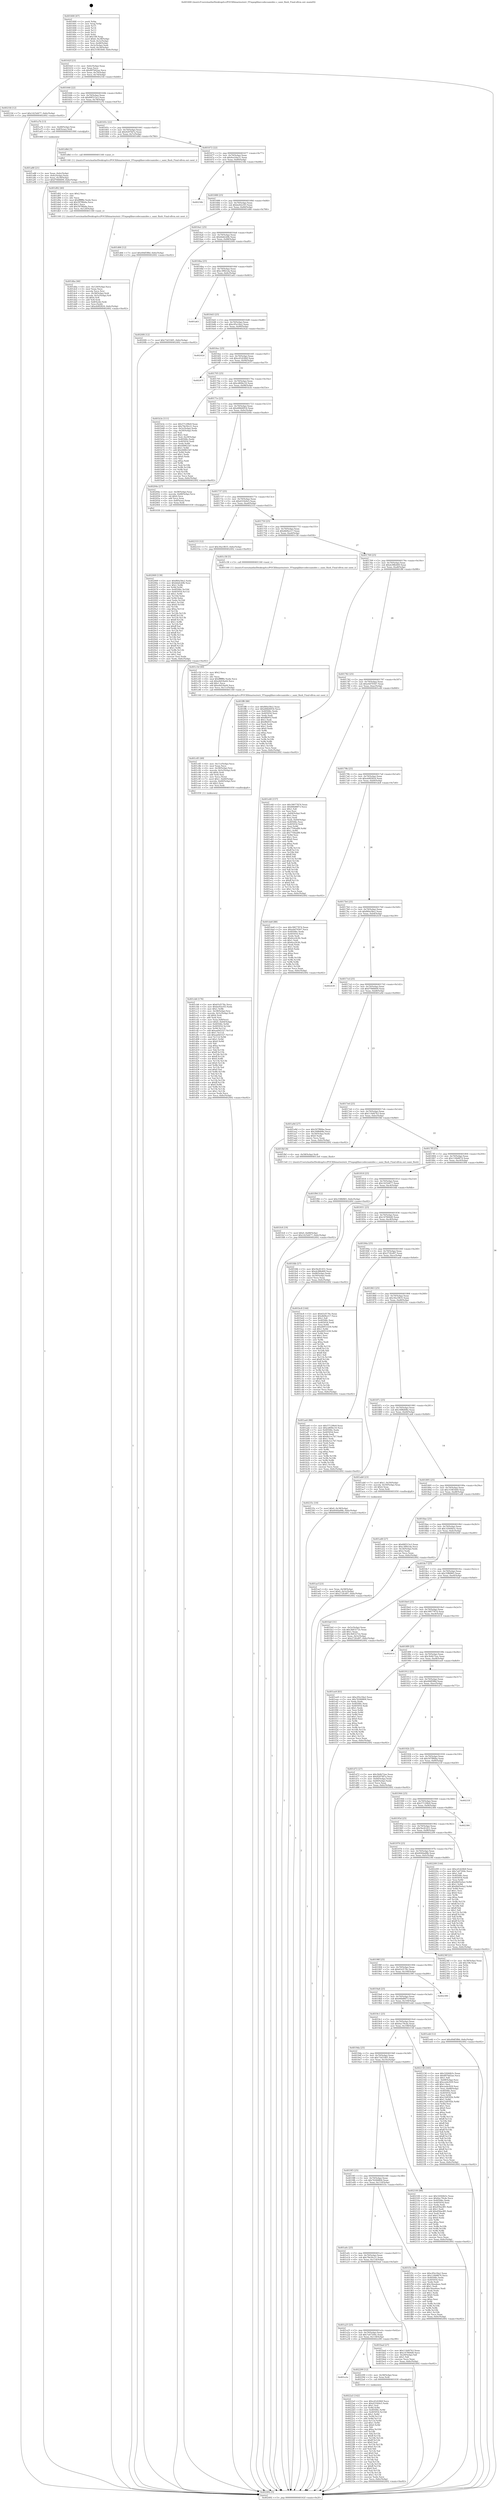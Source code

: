 digraph "0x401600" {
  label = "0x401600 (/mnt/c/Users/mathe/Desktop/tcc/POCII/binaries/extr_FFmpeglibavcodecsamidec.c_sami_flush_Final-ollvm.out::main(0))"
  labelloc = "t"
  node[shape=record]

  Entry [label="",width=0.3,height=0.3,shape=circle,fillcolor=black,style=filled]
  "0x40162f" [label="{
     0x40162f [23]\l
     | [instrs]\l
     &nbsp;&nbsp;0x40162f \<+3\>: mov -0x6c(%rbp),%eax\l
     &nbsp;&nbsp;0x401632 \<+2\>: mov %eax,%ecx\l
     &nbsp;&nbsp;0x401634 \<+6\>: sub $0x897b02ae,%ecx\l
     &nbsp;&nbsp;0x40163a \<+3\>: mov %eax,-0x70(%rbp)\l
     &nbsp;&nbsp;0x40163d \<+3\>: mov %ecx,-0x74(%rbp)\l
     &nbsp;&nbsp;0x401640 \<+6\>: je 00000000004021fd \<main+0xbfd\>\l
  }"]
  "0x4021fd" [label="{
     0x4021fd [12]\l
     | [instrs]\l
     &nbsp;&nbsp;0x4021fd \<+7\>: movl $0x1425d477,-0x6c(%rbp)\l
     &nbsp;&nbsp;0x402204 \<+5\>: jmp 0000000000402492 \<main+0xe92\>\l
  }"]
  "0x401646" [label="{
     0x401646 [22]\l
     | [instrs]\l
     &nbsp;&nbsp;0x401646 \<+5\>: jmp 000000000040164b \<main+0x4b\>\l
     &nbsp;&nbsp;0x40164b \<+3\>: mov -0x70(%rbp),%eax\l
     &nbsp;&nbsp;0x40164e \<+5\>: sub $0x89f315e3,%eax\l
     &nbsp;&nbsp;0x401653 \<+3\>: mov %eax,-0x78(%rbp)\l
     &nbsp;&nbsp;0x401656 \<+6\>: je 0000000000401a7b \<main+0x47b\>\l
  }"]
  Exit [label="",width=0.3,height=0.3,shape=circle,fillcolor=black,style=filled,peripheries=2]
  "0x401a7b" [label="{
     0x401a7b [13]\l
     | [instrs]\l
     &nbsp;&nbsp;0x401a7b \<+4\>: mov -0x48(%rbp),%rax\l
     &nbsp;&nbsp;0x401a7f \<+4\>: mov 0x8(%rax),%rdi\l
     &nbsp;&nbsp;0x401a83 \<+5\>: call 0000000000401060 \<atoi@plt\>\l
     | [calls]\l
     &nbsp;&nbsp;0x401060 \{1\} (unknown)\l
  }"]
  "0x40165c" [label="{
     0x40165c [22]\l
     | [instrs]\l
     &nbsp;&nbsp;0x40165c \<+5\>: jmp 0000000000401661 \<main+0x61\>\l
     &nbsp;&nbsp;0x401661 \<+3\>: mov -0x70(%rbp),%eax\l
     &nbsp;&nbsp;0x401664 \<+5\>: sub $0x9297fd7a,%eax\l
     &nbsp;&nbsp;0x401669 \<+3\>: mov %eax,-0x7c(%rbp)\l
     &nbsp;&nbsp;0x40166c \<+6\>: je 0000000000401d8d \<main+0x78d\>\l
  }"]
  "0x4022a5" [label="{
     0x4022a5 [142]\l
     | [instrs]\l
     &nbsp;&nbsp;0x4022a5 \<+5\>: mov $0xcd1d24b9,%ecx\l
     &nbsp;&nbsp;0x4022aa \<+5\>: mov $0xd31fe0e5,%edx\l
     &nbsp;&nbsp;0x4022af \<+3\>: mov $0x1,%sil\l
     &nbsp;&nbsp;0x4022b2 \<+3\>: xor %r8d,%r8d\l
     &nbsp;&nbsp;0x4022b5 \<+8\>: mov 0x40506c,%r9d\l
     &nbsp;&nbsp;0x4022bd \<+8\>: mov 0x405054,%r10d\l
     &nbsp;&nbsp;0x4022c5 \<+4\>: sub $0x1,%r8d\l
     &nbsp;&nbsp;0x4022c9 \<+3\>: mov %r9d,%r11d\l
     &nbsp;&nbsp;0x4022cc \<+3\>: add %r8d,%r11d\l
     &nbsp;&nbsp;0x4022cf \<+4\>: imul %r11d,%r9d\l
     &nbsp;&nbsp;0x4022d3 \<+4\>: and $0x1,%r9d\l
     &nbsp;&nbsp;0x4022d7 \<+4\>: cmp $0x0,%r9d\l
     &nbsp;&nbsp;0x4022db \<+3\>: sete %bl\l
     &nbsp;&nbsp;0x4022de \<+4\>: cmp $0xa,%r10d\l
     &nbsp;&nbsp;0x4022e2 \<+4\>: setl %r14b\l
     &nbsp;&nbsp;0x4022e6 \<+3\>: mov %bl,%r15b\l
     &nbsp;&nbsp;0x4022e9 \<+4\>: xor $0xff,%r15b\l
     &nbsp;&nbsp;0x4022ed \<+3\>: mov %r14b,%r12b\l
     &nbsp;&nbsp;0x4022f0 \<+4\>: xor $0xff,%r12b\l
     &nbsp;&nbsp;0x4022f4 \<+4\>: xor $0x0,%sil\l
     &nbsp;&nbsp;0x4022f8 \<+3\>: mov %r15b,%r13b\l
     &nbsp;&nbsp;0x4022fb \<+4\>: and $0x0,%r13b\l
     &nbsp;&nbsp;0x4022ff \<+3\>: and %sil,%bl\l
     &nbsp;&nbsp;0x402302 \<+3\>: mov %r12b,%al\l
     &nbsp;&nbsp;0x402305 \<+2\>: and $0x0,%al\l
     &nbsp;&nbsp;0x402307 \<+3\>: and %sil,%r14b\l
     &nbsp;&nbsp;0x40230a \<+3\>: or %bl,%r13b\l
     &nbsp;&nbsp;0x40230d \<+3\>: or %r14b,%al\l
     &nbsp;&nbsp;0x402310 \<+3\>: xor %al,%r13b\l
     &nbsp;&nbsp;0x402313 \<+3\>: or %r12b,%r15b\l
     &nbsp;&nbsp;0x402316 \<+4\>: xor $0xff,%r15b\l
     &nbsp;&nbsp;0x40231a \<+4\>: or $0x0,%sil\l
     &nbsp;&nbsp;0x40231e \<+3\>: and %sil,%r15b\l
     &nbsp;&nbsp;0x402321 \<+3\>: or %r15b,%r13b\l
     &nbsp;&nbsp;0x402324 \<+4\>: test $0x1,%r13b\l
     &nbsp;&nbsp;0x402328 \<+3\>: cmovne %edx,%ecx\l
     &nbsp;&nbsp;0x40232b \<+3\>: mov %ecx,-0x6c(%rbp)\l
     &nbsp;&nbsp;0x40232e \<+5\>: jmp 0000000000402492 \<main+0xe92\>\l
  }"]
  "0x401d8d" [label="{
     0x401d8d [5]\l
     | [instrs]\l
     &nbsp;&nbsp;0x401d8d \<+5\>: call 0000000000401160 \<next_i\>\l
     | [calls]\l
     &nbsp;&nbsp;0x401160 \{1\} (/mnt/c/Users/mathe/Desktop/tcc/POCII/binaries/extr_FFmpeglibavcodecsamidec.c_sami_flush_Final-ollvm.out::next_i)\l
  }"]
  "0x401672" [label="{
     0x401672 [22]\l
     | [instrs]\l
     &nbsp;&nbsp;0x401672 \<+5\>: jmp 0000000000401677 \<main+0x77\>\l
     &nbsp;&nbsp;0x401677 \<+3\>: mov -0x70(%rbp),%eax\l
     &nbsp;&nbsp;0x40167a \<+5\>: sub $0x9ce5da31,%eax\l
     &nbsp;&nbsp;0x40167f \<+3\>: mov %eax,-0x80(%rbp)\l
     &nbsp;&nbsp;0x401682 \<+6\>: je 000000000040234b \<main+0xd4b\>\l
  }"]
  "0x401a3e" [label="{
     0x401a3e\l
  }", style=dashed]
  "0x40234b" [label="{
     0x40234b\l
  }", style=dashed]
  "0x401688" [label="{
     0x401688 [25]\l
     | [instrs]\l
     &nbsp;&nbsp;0x401688 \<+5\>: jmp 000000000040168d \<main+0x8d\>\l
     &nbsp;&nbsp;0x40168d \<+3\>: mov -0x70(%rbp),%eax\l
     &nbsp;&nbsp;0x401690 \<+5\>: sub $0xbe92e5f3,%eax\l
     &nbsp;&nbsp;0x401695 \<+6\>: mov %eax,-0x84(%rbp)\l
     &nbsp;&nbsp;0x40169b \<+6\>: je 0000000000401d66 \<main+0x766\>\l
  }"]
  "0x402299" [label="{
     0x402299 [12]\l
     | [instrs]\l
     &nbsp;&nbsp;0x402299 \<+4\>: mov -0x58(%rbp),%rax\l
     &nbsp;&nbsp;0x40229d \<+3\>: mov %rax,%rdi\l
     &nbsp;&nbsp;0x4022a0 \<+5\>: call 0000000000401030 \<free@plt\>\l
     | [calls]\l
     &nbsp;&nbsp;0x401030 \{1\} (unknown)\l
  }"]
  "0x401d66" [label="{
     0x401d66 [12]\l
     | [instrs]\l
     &nbsp;&nbsp;0x401d66 \<+7\>: movl $0x49df3f8d,-0x6c(%rbp)\l
     &nbsp;&nbsp;0x401d6d \<+5\>: jmp 0000000000402492 \<main+0xe92\>\l
  }"]
  "0x4016a1" [label="{
     0x4016a1 [25]\l
     | [instrs]\l
     &nbsp;&nbsp;0x4016a1 \<+5\>: jmp 00000000004016a6 \<main+0xa6\>\l
     &nbsp;&nbsp;0x4016a6 \<+3\>: mov -0x70(%rbp),%eax\l
     &nbsp;&nbsp;0x4016a9 \<+5\>: sub $0xbfa6cb9b,%eax\l
     &nbsp;&nbsp;0x4016ae \<+6\>: mov %eax,-0x88(%rbp)\l
     &nbsp;&nbsp;0x4016b4 \<+6\>: je 00000000004020f4 \<main+0xaf4\>\l
  }"]
  "0x402069" [label="{
     0x402069 [139]\l
     | [instrs]\l
     &nbsp;&nbsp;0x402069 \<+5\>: mov $0xf60a58e2,%edx\l
     &nbsp;&nbsp;0x40206e \<+5\>: mov $0xbfa6cb9b,%esi\l
     &nbsp;&nbsp;0x402073 \<+3\>: mov $0x1,%r8b\l
     &nbsp;&nbsp;0x402076 \<+3\>: xor %r9d,%r9d\l
     &nbsp;&nbsp;0x402079 \<+8\>: mov 0x40506c,%r10d\l
     &nbsp;&nbsp;0x402081 \<+8\>: mov 0x405054,%r11d\l
     &nbsp;&nbsp;0x402089 \<+4\>: sub $0x1,%r9d\l
     &nbsp;&nbsp;0x40208d \<+3\>: mov %r10d,%ebx\l
     &nbsp;&nbsp;0x402090 \<+3\>: add %r9d,%ebx\l
     &nbsp;&nbsp;0x402093 \<+4\>: imul %ebx,%r10d\l
     &nbsp;&nbsp;0x402097 \<+4\>: and $0x1,%r10d\l
     &nbsp;&nbsp;0x40209b \<+4\>: cmp $0x0,%r10d\l
     &nbsp;&nbsp;0x40209f \<+4\>: sete %r14b\l
     &nbsp;&nbsp;0x4020a3 \<+4\>: cmp $0xa,%r11d\l
     &nbsp;&nbsp;0x4020a7 \<+4\>: setl %r15b\l
     &nbsp;&nbsp;0x4020ab \<+3\>: mov %r14b,%r12b\l
     &nbsp;&nbsp;0x4020ae \<+4\>: xor $0xff,%r12b\l
     &nbsp;&nbsp;0x4020b2 \<+3\>: mov %r15b,%r13b\l
     &nbsp;&nbsp;0x4020b5 \<+4\>: xor $0xff,%r13b\l
     &nbsp;&nbsp;0x4020b9 \<+4\>: xor $0x1,%r8b\l
     &nbsp;&nbsp;0x4020bd \<+3\>: mov %r12b,%al\l
     &nbsp;&nbsp;0x4020c0 \<+2\>: and $0xff,%al\l
     &nbsp;&nbsp;0x4020c2 \<+3\>: and %r8b,%r14b\l
     &nbsp;&nbsp;0x4020c5 \<+3\>: mov %r13b,%cl\l
     &nbsp;&nbsp;0x4020c8 \<+3\>: and $0xff,%cl\l
     &nbsp;&nbsp;0x4020cb \<+3\>: and %r8b,%r15b\l
     &nbsp;&nbsp;0x4020ce \<+3\>: or %r14b,%al\l
     &nbsp;&nbsp;0x4020d1 \<+3\>: or %r15b,%cl\l
     &nbsp;&nbsp;0x4020d4 \<+2\>: xor %cl,%al\l
     &nbsp;&nbsp;0x4020d6 \<+3\>: or %r13b,%r12b\l
     &nbsp;&nbsp;0x4020d9 \<+4\>: xor $0xff,%r12b\l
     &nbsp;&nbsp;0x4020dd \<+4\>: or $0x1,%r8b\l
     &nbsp;&nbsp;0x4020e1 \<+3\>: and %r8b,%r12b\l
     &nbsp;&nbsp;0x4020e4 \<+3\>: or %r12b,%al\l
     &nbsp;&nbsp;0x4020e7 \<+2\>: test $0x1,%al\l
     &nbsp;&nbsp;0x4020e9 \<+3\>: cmovne %esi,%edx\l
     &nbsp;&nbsp;0x4020ec \<+3\>: mov %edx,-0x6c(%rbp)\l
     &nbsp;&nbsp;0x4020ef \<+5\>: jmp 0000000000402492 \<main+0xe92\>\l
  }"]
  "0x4020f4" [label="{
     0x4020f4 [12]\l
     | [instrs]\l
     &nbsp;&nbsp;0x4020f4 \<+7\>: movl $0x73d334f1,-0x6c(%rbp)\l
     &nbsp;&nbsp;0x4020fb \<+5\>: jmp 0000000000402492 \<main+0xe92\>\l
  }"]
  "0x4016ba" [label="{
     0x4016ba [25]\l
     | [instrs]\l
     &nbsp;&nbsp;0x4016ba \<+5\>: jmp 00000000004016bf \<main+0xbf\>\l
     &nbsp;&nbsp;0x4016bf \<+3\>: mov -0x70(%rbp),%eax\l
     &nbsp;&nbsp;0x4016c2 \<+5\>: sub $0xc3f0b1da,%eax\l
     &nbsp;&nbsp;0x4016c7 \<+6\>: mov %eax,-0x8c(%rbp)\l
     &nbsp;&nbsp;0x4016cd \<+6\>: je 0000000000401a63 \<main+0x463\>\l
  }"]
  "0x401fc8" [label="{
     0x401fc8 [19]\l
     | [instrs]\l
     &nbsp;&nbsp;0x401fc8 \<+7\>: movl $0x0,-0x68(%rbp)\l
     &nbsp;&nbsp;0x401fcf \<+7\>: movl $0x1425d477,-0x6c(%rbp)\l
     &nbsp;&nbsp;0x401fd6 \<+5\>: jmp 0000000000402492 \<main+0xe92\>\l
  }"]
  "0x401a63" [label="{
     0x401a63\l
  }", style=dashed]
  "0x4016d3" [label="{
     0x4016d3 [25]\l
     | [instrs]\l
     &nbsp;&nbsp;0x4016d3 \<+5\>: jmp 00000000004016d8 \<main+0xd8\>\l
     &nbsp;&nbsp;0x4016d8 \<+3\>: mov -0x70(%rbp),%eax\l
     &nbsp;&nbsp;0x4016db \<+5\>: sub $0xc95e18a2,%eax\l
     &nbsp;&nbsp;0x4016e0 \<+6\>: mov %eax,-0x90(%rbp)\l
     &nbsp;&nbsp;0x4016e6 \<+6\>: je 000000000040242d \<main+0xe2d\>\l
  }"]
  "0x401dba" [label="{
     0x401dba [46]\l
     | [instrs]\l
     &nbsp;&nbsp;0x401dba \<+6\>: mov -0x120(%rbp),%ecx\l
     &nbsp;&nbsp;0x401dc0 \<+3\>: imul %eax,%ecx\l
     &nbsp;&nbsp;0x401dc3 \<+3\>: movslq %ecx,%rsi\l
     &nbsp;&nbsp;0x401dc6 \<+4\>: mov -0x58(%rbp),%rdi\l
     &nbsp;&nbsp;0x401dca \<+4\>: movslq -0x5c(%rbp),%r8\l
     &nbsp;&nbsp;0x401dce \<+4\>: shl $0x4,%r8\l
     &nbsp;&nbsp;0x401dd2 \<+3\>: add %r8,%rdi\l
     &nbsp;&nbsp;0x401dd5 \<+4\>: mov 0x8(%rdi),%rdi\l
     &nbsp;&nbsp;0x401dd9 \<+3\>: mov %rsi,(%rdi)\l
     &nbsp;&nbsp;0x401ddc \<+7\>: movl $0xeb9f2824,-0x6c(%rbp)\l
     &nbsp;&nbsp;0x401de3 \<+5\>: jmp 0000000000402492 \<main+0xe92\>\l
  }"]
  "0x40242d" [label="{
     0x40242d\l
  }", style=dashed]
  "0x4016ec" [label="{
     0x4016ec [25]\l
     | [instrs]\l
     &nbsp;&nbsp;0x4016ec \<+5\>: jmp 00000000004016f1 \<main+0xf1\>\l
     &nbsp;&nbsp;0x4016f1 \<+3\>: mov -0x70(%rbp),%eax\l
     &nbsp;&nbsp;0x4016f4 \<+5\>: sub $0xcd1d24b9,%eax\l
     &nbsp;&nbsp;0x4016f9 \<+6\>: mov %eax,-0x94(%rbp)\l
     &nbsp;&nbsp;0x4016ff \<+6\>: je 000000000040247f \<main+0xe7f\>\l
  }"]
  "0x401d92" [label="{
     0x401d92 [40]\l
     | [instrs]\l
     &nbsp;&nbsp;0x401d92 \<+5\>: mov $0x2,%ecx\l
     &nbsp;&nbsp;0x401d97 \<+1\>: cltd\l
     &nbsp;&nbsp;0x401d98 \<+2\>: idiv %ecx\l
     &nbsp;&nbsp;0x401d9a \<+6\>: imul $0xfffffffe,%edx,%ecx\l
     &nbsp;&nbsp;0x401da0 \<+6\>: sub $0x5978fe6a,%ecx\l
     &nbsp;&nbsp;0x401da6 \<+3\>: add $0x1,%ecx\l
     &nbsp;&nbsp;0x401da9 \<+6\>: add $0x5978fe6a,%ecx\l
     &nbsp;&nbsp;0x401daf \<+6\>: mov %ecx,-0x120(%rbp)\l
     &nbsp;&nbsp;0x401db5 \<+5\>: call 0000000000401160 \<next_i\>\l
     | [calls]\l
     &nbsp;&nbsp;0x401160 \{1\} (/mnt/c/Users/mathe/Desktop/tcc/POCII/binaries/extr_FFmpeglibavcodecsamidec.c_sami_flush_Final-ollvm.out::next_i)\l
  }"]
  "0x40247f" [label="{
     0x40247f\l
  }", style=dashed]
  "0x401705" [label="{
     0x401705 [25]\l
     | [instrs]\l
     &nbsp;&nbsp;0x401705 \<+5\>: jmp 000000000040170a \<main+0x10a\>\l
     &nbsp;&nbsp;0x40170a \<+3\>: mov -0x70(%rbp),%eax\l
     &nbsp;&nbsp;0x40170d \<+5\>: sub $0xcd60bc16,%eax\l
     &nbsp;&nbsp;0x401712 \<+6\>: mov %eax,-0x98(%rbp)\l
     &nbsp;&nbsp;0x401718 \<+6\>: je 0000000000401b3e \<main+0x53e\>\l
  }"]
  "0x401cb6" [label="{
     0x401cb6 [176]\l
     | [instrs]\l
     &nbsp;&nbsp;0x401cb6 \<+5\>: mov $0x63cf176c,%ecx\l
     &nbsp;&nbsp;0x401cbb \<+5\>: mov $0xbe92e5f3,%edx\l
     &nbsp;&nbsp;0x401cc0 \<+3\>: mov $0x1,%r8b\l
     &nbsp;&nbsp;0x401cc3 \<+4\>: mov -0x58(%rbp),%rsi\l
     &nbsp;&nbsp;0x401cc7 \<+4\>: movslq -0x5c(%rbp),%rdi\l
     &nbsp;&nbsp;0x401ccb \<+4\>: shl $0x4,%rdi\l
     &nbsp;&nbsp;0x401ccf \<+3\>: add %rdi,%rsi\l
     &nbsp;&nbsp;0x401cd2 \<+4\>: mov %rax,0x8(%rsi)\l
     &nbsp;&nbsp;0x401cd6 \<+7\>: movl $0x0,-0x64(%rbp)\l
     &nbsp;&nbsp;0x401cdd \<+8\>: mov 0x40506c,%r9d\l
     &nbsp;&nbsp;0x401ce5 \<+8\>: mov 0x405054,%r10d\l
     &nbsp;&nbsp;0x401ced \<+3\>: mov %r9d,%r11d\l
     &nbsp;&nbsp;0x401cf0 \<+7\>: add $0xaa0d3327,%r11d\l
     &nbsp;&nbsp;0x401cf7 \<+4\>: sub $0x1,%r11d\l
     &nbsp;&nbsp;0x401cfb \<+7\>: sub $0xaa0d3327,%r11d\l
     &nbsp;&nbsp;0x401d02 \<+4\>: imul %r11d,%r9d\l
     &nbsp;&nbsp;0x401d06 \<+4\>: and $0x1,%r9d\l
     &nbsp;&nbsp;0x401d0a \<+4\>: cmp $0x0,%r9d\l
     &nbsp;&nbsp;0x401d0e \<+3\>: sete %bl\l
     &nbsp;&nbsp;0x401d11 \<+4\>: cmp $0xa,%r10d\l
     &nbsp;&nbsp;0x401d15 \<+4\>: setl %r14b\l
     &nbsp;&nbsp;0x401d19 \<+3\>: mov %bl,%r15b\l
     &nbsp;&nbsp;0x401d1c \<+4\>: xor $0xff,%r15b\l
     &nbsp;&nbsp;0x401d20 \<+3\>: mov %r14b,%r12b\l
     &nbsp;&nbsp;0x401d23 \<+4\>: xor $0xff,%r12b\l
     &nbsp;&nbsp;0x401d27 \<+4\>: xor $0x0,%r8b\l
     &nbsp;&nbsp;0x401d2b \<+3\>: mov %r15b,%r13b\l
     &nbsp;&nbsp;0x401d2e \<+4\>: and $0x0,%r13b\l
     &nbsp;&nbsp;0x401d32 \<+3\>: and %r8b,%bl\l
     &nbsp;&nbsp;0x401d35 \<+3\>: mov %r12b,%al\l
     &nbsp;&nbsp;0x401d38 \<+2\>: and $0x0,%al\l
     &nbsp;&nbsp;0x401d3a \<+3\>: and %r8b,%r14b\l
     &nbsp;&nbsp;0x401d3d \<+3\>: or %bl,%r13b\l
     &nbsp;&nbsp;0x401d40 \<+3\>: or %r14b,%al\l
     &nbsp;&nbsp;0x401d43 \<+3\>: xor %al,%r13b\l
     &nbsp;&nbsp;0x401d46 \<+3\>: or %r12b,%r15b\l
     &nbsp;&nbsp;0x401d49 \<+4\>: xor $0xff,%r15b\l
     &nbsp;&nbsp;0x401d4d \<+4\>: or $0x0,%r8b\l
     &nbsp;&nbsp;0x401d51 \<+3\>: and %r8b,%r15b\l
     &nbsp;&nbsp;0x401d54 \<+3\>: or %r15b,%r13b\l
     &nbsp;&nbsp;0x401d57 \<+4\>: test $0x1,%r13b\l
     &nbsp;&nbsp;0x401d5b \<+3\>: cmovne %edx,%ecx\l
     &nbsp;&nbsp;0x401d5e \<+3\>: mov %ecx,-0x6c(%rbp)\l
     &nbsp;&nbsp;0x401d61 \<+5\>: jmp 0000000000402492 \<main+0xe92\>\l
  }"]
  "0x401b3e" [label="{
     0x401b3e [111]\l
     | [instrs]\l
     &nbsp;&nbsp;0x401b3e \<+5\>: mov $0x57129fe9,%eax\l
     &nbsp;&nbsp;0x401b43 \<+5\>: mov $0x79e50c21,%ecx\l
     &nbsp;&nbsp;0x401b48 \<+3\>: mov -0x5c(%rbp),%edx\l
     &nbsp;&nbsp;0x401b4b \<+3\>: cmp -0x50(%rbp),%edx\l
     &nbsp;&nbsp;0x401b4e \<+4\>: setl %sil\l
     &nbsp;&nbsp;0x401b52 \<+4\>: and $0x1,%sil\l
     &nbsp;&nbsp;0x401b56 \<+4\>: mov %sil,-0x29(%rbp)\l
     &nbsp;&nbsp;0x401b5a \<+7\>: mov 0x40506c,%edx\l
     &nbsp;&nbsp;0x401b61 \<+7\>: mov 0x405054,%edi\l
     &nbsp;&nbsp;0x401b68 \<+3\>: mov %edx,%r8d\l
     &nbsp;&nbsp;0x401b6b \<+7\>: sub $0x448623d7,%r8d\l
     &nbsp;&nbsp;0x401b72 \<+4\>: sub $0x1,%r8d\l
     &nbsp;&nbsp;0x401b76 \<+7\>: add $0x448623d7,%r8d\l
     &nbsp;&nbsp;0x401b7d \<+4\>: imul %r8d,%edx\l
     &nbsp;&nbsp;0x401b81 \<+3\>: and $0x1,%edx\l
     &nbsp;&nbsp;0x401b84 \<+3\>: cmp $0x0,%edx\l
     &nbsp;&nbsp;0x401b87 \<+4\>: sete %sil\l
     &nbsp;&nbsp;0x401b8b \<+3\>: cmp $0xa,%edi\l
     &nbsp;&nbsp;0x401b8e \<+4\>: setl %r9b\l
     &nbsp;&nbsp;0x401b92 \<+3\>: mov %sil,%r10b\l
     &nbsp;&nbsp;0x401b95 \<+3\>: and %r9b,%r10b\l
     &nbsp;&nbsp;0x401b98 \<+3\>: xor %r9b,%sil\l
     &nbsp;&nbsp;0x401b9b \<+3\>: or %sil,%r10b\l
     &nbsp;&nbsp;0x401b9e \<+4\>: test $0x1,%r10b\l
     &nbsp;&nbsp;0x401ba2 \<+3\>: cmovne %ecx,%eax\l
     &nbsp;&nbsp;0x401ba5 \<+3\>: mov %eax,-0x6c(%rbp)\l
     &nbsp;&nbsp;0x401ba8 \<+5\>: jmp 0000000000402492 \<main+0xe92\>\l
  }"]
  "0x40171e" [label="{
     0x40171e [25]\l
     | [instrs]\l
     &nbsp;&nbsp;0x40171e \<+5\>: jmp 0000000000401723 \<main+0x123\>\l
     &nbsp;&nbsp;0x401723 \<+3\>: mov -0x70(%rbp),%eax\l
     &nbsp;&nbsp;0x401726 \<+5\>: sub $0xd08d4954,%eax\l
     &nbsp;&nbsp;0x40172b \<+6\>: mov %eax,-0x9c(%rbp)\l
     &nbsp;&nbsp;0x401731 \<+6\>: je 000000000040204e \<main+0xa4e\>\l
  }"]
  "0x401c85" [label="{
     0x401c85 [49]\l
     | [instrs]\l
     &nbsp;&nbsp;0x401c85 \<+6\>: mov -0x11c(%rbp),%ecx\l
     &nbsp;&nbsp;0x401c8b \<+3\>: imul %eax,%ecx\l
     &nbsp;&nbsp;0x401c8e \<+4\>: mov -0x58(%rbp),%rsi\l
     &nbsp;&nbsp;0x401c92 \<+4\>: movslq -0x5c(%rbp),%rdi\l
     &nbsp;&nbsp;0x401c96 \<+4\>: shl $0x4,%rdi\l
     &nbsp;&nbsp;0x401c9a \<+3\>: add %rdi,%rsi\l
     &nbsp;&nbsp;0x401c9d \<+2\>: mov %ecx,(%rsi)\l
     &nbsp;&nbsp;0x401c9f \<+7\>: movl $0x1,-0x60(%rbp)\l
     &nbsp;&nbsp;0x401ca6 \<+4\>: movslq -0x60(%rbp),%rsi\l
     &nbsp;&nbsp;0x401caa \<+4\>: shl $0x3,%rsi\l
     &nbsp;&nbsp;0x401cae \<+3\>: mov %rsi,%rdi\l
     &nbsp;&nbsp;0x401cb1 \<+5\>: call 0000000000401050 \<malloc@plt\>\l
     | [calls]\l
     &nbsp;&nbsp;0x401050 \{1\} (unknown)\l
  }"]
  "0x40204e" [label="{
     0x40204e [27]\l
     | [instrs]\l
     &nbsp;&nbsp;0x40204e \<+4\>: mov -0x58(%rbp),%rax\l
     &nbsp;&nbsp;0x402052 \<+4\>: movslq -0x68(%rbp),%rcx\l
     &nbsp;&nbsp;0x402056 \<+4\>: shl $0x4,%rcx\l
     &nbsp;&nbsp;0x40205a \<+3\>: add %rcx,%rax\l
     &nbsp;&nbsp;0x40205d \<+4\>: mov 0x8(%rax),%rax\l
     &nbsp;&nbsp;0x402061 \<+3\>: mov %rax,%rdi\l
     &nbsp;&nbsp;0x402064 \<+5\>: call 0000000000401030 \<free@plt\>\l
     | [calls]\l
     &nbsp;&nbsp;0x401030 \{1\} (unknown)\l
  }"]
  "0x401737" [label="{
     0x401737 [25]\l
     | [instrs]\l
     &nbsp;&nbsp;0x401737 \<+5\>: jmp 000000000040173c \<main+0x13c\>\l
     &nbsp;&nbsp;0x40173c \<+3\>: mov -0x70(%rbp),%eax\l
     &nbsp;&nbsp;0x40173f \<+5\>: sub $0xd31fe0e5,%eax\l
     &nbsp;&nbsp;0x401744 \<+6\>: mov %eax,-0xa0(%rbp)\l
     &nbsp;&nbsp;0x40174a \<+6\>: je 0000000000402333 \<main+0xd33\>\l
  }"]
  "0x401c5d" [label="{
     0x401c5d [40]\l
     | [instrs]\l
     &nbsp;&nbsp;0x401c5d \<+5\>: mov $0x2,%ecx\l
     &nbsp;&nbsp;0x401c62 \<+1\>: cltd\l
     &nbsp;&nbsp;0x401c63 \<+2\>: idiv %ecx\l
     &nbsp;&nbsp;0x401c65 \<+6\>: imul $0xfffffffe,%edx,%ecx\l
     &nbsp;&nbsp;0x401c6b \<+6\>: sub $0xe6d18a44,%ecx\l
     &nbsp;&nbsp;0x401c71 \<+3\>: add $0x1,%ecx\l
     &nbsp;&nbsp;0x401c74 \<+6\>: add $0xe6d18a44,%ecx\l
     &nbsp;&nbsp;0x401c7a \<+6\>: mov %ecx,-0x11c(%rbp)\l
     &nbsp;&nbsp;0x401c80 \<+5\>: call 0000000000401160 \<next_i\>\l
     | [calls]\l
     &nbsp;&nbsp;0x401160 \{1\} (/mnt/c/Users/mathe/Desktop/tcc/POCII/binaries/extr_FFmpeglibavcodecsamidec.c_sami_flush_Final-ollvm.out::next_i)\l
  }"]
  "0x402333" [label="{
     0x402333 [12]\l
     | [instrs]\l
     &nbsp;&nbsp;0x402333 \<+7\>: movl $0x30a1f835,-0x6c(%rbp)\l
     &nbsp;&nbsp;0x40233a \<+5\>: jmp 0000000000402492 \<main+0xe92\>\l
  }"]
  "0x401750" [label="{
     0x401750 [25]\l
     | [instrs]\l
     &nbsp;&nbsp;0x401750 \<+5\>: jmp 0000000000401755 \<main+0x155\>\l
     &nbsp;&nbsp;0x401755 \<+3\>: mov -0x70(%rbp),%eax\l
     &nbsp;&nbsp;0x401758 \<+5\>: sub $0xdbf4e217,%eax\l
     &nbsp;&nbsp;0x40175d \<+6\>: mov %eax,-0xa4(%rbp)\l
     &nbsp;&nbsp;0x401763 \<+6\>: je 0000000000401c58 \<main+0x658\>\l
  }"]
  "0x401a25" [label="{
     0x401a25 [25]\l
     | [instrs]\l
     &nbsp;&nbsp;0x401a25 \<+5\>: jmp 0000000000401a2a \<main+0x42a\>\l
     &nbsp;&nbsp;0x401a2a \<+3\>: mov -0x70(%rbp),%eax\l
     &nbsp;&nbsp;0x401a2d \<+5\>: sub $0x7a47204c,%eax\l
     &nbsp;&nbsp;0x401a32 \<+6\>: mov %eax,-0x118(%rbp)\l
     &nbsp;&nbsp;0x401a38 \<+6\>: je 0000000000402299 \<main+0xc99\>\l
  }"]
  "0x401c58" [label="{
     0x401c58 [5]\l
     | [instrs]\l
     &nbsp;&nbsp;0x401c58 \<+5\>: call 0000000000401160 \<next_i\>\l
     | [calls]\l
     &nbsp;&nbsp;0x401160 \{1\} (/mnt/c/Users/mathe/Desktop/tcc/POCII/binaries/extr_FFmpeglibavcodecsamidec.c_sami_flush_Final-ollvm.out::next_i)\l
  }"]
  "0x401769" [label="{
     0x401769 [25]\l
     | [instrs]\l
     &nbsp;&nbsp;0x401769 \<+5\>: jmp 000000000040176e \<main+0x16e\>\l
     &nbsp;&nbsp;0x40176e \<+3\>: mov -0x70(%rbp),%eax\l
     &nbsp;&nbsp;0x401771 \<+5\>: sub $0xdc98b469,%eax\l
     &nbsp;&nbsp;0x401776 \<+6\>: mov %eax,-0xa8(%rbp)\l
     &nbsp;&nbsp;0x40177c \<+6\>: je 0000000000401ff6 \<main+0x9f6\>\l
  }"]
  "0x401bad" [label="{
     0x401bad [27]\l
     | [instrs]\l
     &nbsp;&nbsp;0x401bad \<+5\>: mov $0x114d47b3,%eax\l
     &nbsp;&nbsp;0x401bb2 \<+5\>: mov $0x147664d0,%ecx\l
     &nbsp;&nbsp;0x401bb7 \<+3\>: mov -0x29(%rbp),%dl\l
     &nbsp;&nbsp;0x401bba \<+3\>: test $0x1,%dl\l
     &nbsp;&nbsp;0x401bbd \<+3\>: cmovne %ecx,%eax\l
     &nbsp;&nbsp;0x401bc0 \<+3\>: mov %eax,-0x6c(%rbp)\l
     &nbsp;&nbsp;0x401bc3 \<+5\>: jmp 0000000000402492 \<main+0xe92\>\l
  }"]
  "0x401ff6" [label="{
     0x401ff6 [88]\l
     | [instrs]\l
     &nbsp;&nbsp;0x401ff6 \<+5\>: mov $0xf60a58e2,%eax\l
     &nbsp;&nbsp;0x401ffb \<+5\>: mov $0xd08d4954,%ecx\l
     &nbsp;&nbsp;0x402000 \<+7\>: mov 0x40506c,%edx\l
     &nbsp;&nbsp;0x402007 \<+7\>: mov 0x405054,%esi\l
     &nbsp;&nbsp;0x40200e \<+2\>: mov %edx,%edi\l
     &nbsp;&nbsp;0x402010 \<+6\>: add $0xf6b91f,%edi\l
     &nbsp;&nbsp;0x402016 \<+3\>: sub $0x1,%edi\l
     &nbsp;&nbsp;0x402019 \<+6\>: sub $0xf6b91f,%edi\l
     &nbsp;&nbsp;0x40201f \<+3\>: imul %edi,%edx\l
     &nbsp;&nbsp;0x402022 \<+3\>: and $0x1,%edx\l
     &nbsp;&nbsp;0x402025 \<+3\>: cmp $0x0,%edx\l
     &nbsp;&nbsp;0x402028 \<+4\>: sete %r8b\l
     &nbsp;&nbsp;0x40202c \<+3\>: cmp $0xa,%esi\l
     &nbsp;&nbsp;0x40202f \<+4\>: setl %r9b\l
     &nbsp;&nbsp;0x402033 \<+3\>: mov %r8b,%r10b\l
     &nbsp;&nbsp;0x402036 \<+3\>: and %r9b,%r10b\l
     &nbsp;&nbsp;0x402039 \<+3\>: xor %r9b,%r8b\l
     &nbsp;&nbsp;0x40203c \<+3\>: or %r8b,%r10b\l
     &nbsp;&nbsp;0x40203f \<+4\>: test $0x1,%r10b\l
     &nbsp;&nbsp;0x402043 \<+3\>: cmovne %ecx,%eax\l
     &nbsp;&nbsp;0x402046 \<+3\>: mov %eax,-0x6c(%rbp)\l
     &nbsp;&nbsp;0x402049 \<+5\>: jmp 0000000000402492 \<main+0xe92\>\l
  }"]
  "0x401782" [label="{
     0x401782 [25]\l
     | [instrs]\l
     &nbsp;&nbsp;0x401782 \<+5\>: jmp 0000000000401787 \<main+0x187\>\l
     &nbsp;&nbsp;0x401787 \<+3\>: mov -0x70(%rbp),%eax\l
     &nbsp;&nbsp;0x40178a \<+5\>: sub $0xe0d70567,%eax\l
     &nbsp;&nbsp;0x40178f \<+6\>: mov %eax,-0xac(%rbp)\l
     &nbsp;&nbsp;0x401795 \<+6\>: je 0000000000401e40 \<main+0x840\>\l
  }"]
  "0x401a0c" [label="{
     0x401a0c [25]\l
     | [instrs]\l
     &nbsp;&nbsp;0x401a0c \<+5\>: jmp 0000000000401a11 \<main+0x411\>\l
     &nbsp;&nbsp;0x401a11 \<+3\>: mov -0x70(%rbp),%eax\l
     &nbsp;&nbsp;0x401a14 \<+5\>: sub $0x79e50c21,%eax\l
     &nbsp;&nbsp;0x401a19 \<+6\>: mov %eax,-0x114(%rbp)\l
     &nbsp;&nbsp;0x401a1f \<+6\>: je 0000000000401bad \<main+0x5ad\>\l
  }"]
  "0x401e40" [label="{
     0x401e40 [157]\l
     | [instrs]\l
     &nbsp;&nbsp;0x401e40 \<+5\>: mov $0x39077874,%eax\l
     &nbsp;&nbsp;0x401e45 \<+5\>: mov $0x66b88f73,%ecx\l
     &nbsp;&nbsp;0x401e4a \<+2\>: mov $0x1,%dl\l
     &nbsp;&nbsp;0x401e4c \<+2\>: xor %esi,%esi\l
     &nbsp;&nbsp;0x401e4e \<+3\>: mov -0x64(%rbp),%edi\l
     &nbsp;&nbsp;0x401e51 \<+3\>: sub $0x1,%esi\l
     &nbsp;&nbsp;0x401e54 \<+2\>: sub %esi,%edi\l
     &nbsp;&nbsp;0x401e56 \<+3\>: mov %edi,-0x64(%rbp)\l
     &nbsp;&nbsp;0x401e59 \<+7\>: mov 0x40506c,%esi\l
     &nbsp;&nbsp;0x401e60 \<+7\>: mov 0x405054,%edi\l
     &nbsp;&nbsp;0x401e67 \<+3\>: mov %esi,%r8d\l
     &nbsp;&nbsp;0x401e6a \<+7\>: add $0x7704adf9,%r8d\l
     &nbsp;&nbsp;0x401e71 \<+4\>: sub $0x1,%r8d\l
     &nbsp;&nbsp;0x401e75 \<+7\>: sub $0x7704adf9,%r8d\l
     &nbsp;&nbsp;0x401e7c \<+4\>: imul %r8d,%esi\l
     &nbsp;&nbsp;0x401e80 \<+3\>: and $0x1,%esi\l
     &nbsp;&nbsp;0x401e83 \<+3\>: cmp $0x0,%esi\l
     &nbsp;&nbsp;0x401e86 \<+4\>: sete %r9b\l
     &nbsp;&nbsp;0x401e8a \<+3\>: cmp $0xa,%edi\l
     &nbsp;&nbsp;0x401e8d \<+4\>: setl %r10b\l
     &nbsp;&nbsp;0x401e91 \<+3\>: mov %r9b,%r11b\l
     &nbsp;&nbsp;0x401e94 \<+4\>: xor $0xff,%r11b\l
     &nbsp;&nbsp;0x401e98 \<+3\>: mov %r10b,%bl\l
     &nbsp;&nbsp;0x401e9b \<+3\>: xor $0xff,%bl\l
     &nbsp;&nbsp;0x401e9e \<+3\>: xor $0x0,%dl\l
     &nbsp;&nbsp;0x401ea1 \<+3\>: mov %r11b,%r14b\l
     &nbsp;&nbsp;0x401ea4 \<+4\>: and $0x0,%r14b\l
     &nbsp;&nbsp;0x401ea8 \<+3\>: and %dl,%r9b\l
     &nbsp;&nbsp;0x401eab \<+3\>: mov %bl,%r15b\l
     &nbsp;&nbsp;0x401eae \<+4\>: and $0x0,%r15b\l
     &nbsp;&nbsp;0x401eb2 \<+3\>: and %dl,%r10b\l
     &nbsp;&nbsp;0x401eb5 \<+3\>: or %r9b,%r14b\l
     &nbsp;&nbsp;0x401eb8 \<+3\>: or %r10b,%r15b\l
     &nbsp;&nbsp;0x401ebb \<+3\>: xor %r15b,%r14b\l
     &nbsp;&nbsp;0x401ebe \<+3\>: or %bl,%r11b\l
     &nbsp;&nbsp;0x401ec1 \<+4\>: xor $0xff,%r11b\l
     &nbsp;&nbsp;0x401ec5 \<+3\>: or $0x0,%dl\l
     &nbsp;&nbsp;0x401ec8 \<+3\>: and %dl,%r11b\l
     &nbsp;&nbsp;0x401ecb \<+3\>: or %r11b,%r14b\l
     &nbsp;&nbsp;0x401ece \<+4\>: test $0x1,%r14b\l
     &nbsp;&nbsp;0x401ed2 \<+3\>: cmovne %ecx,%eax\l
     &nbsp;&nbsp;0x401ed5 \<+3\>: mov %eax,-0x6c(%rbp)\l
     &nbsp;&nbsp;0x401ed8 \<+5\>: jmp 0000000000402492 \<main+0xe92\>\l
  }"]
  "0x40179b" [label="{
     0x40179b [25]\l
     | [instrs]\l
     &nbsp;&nbsp;0x40179b \<+5\>: jmp 00000000004017a0 \<main+0x1a0\>\l
     &nbsp;&nbsp;0x4017a0 \<+3\>: mov -0x70(%rbp),%eax\l
     &nbsp;&nbsp;0x4017a3 \<+5\>: sub $0xeb9f2824,%eax\l
     &nbsp;&nbsp;0x4017a8 \<+6\>: mov %eax,-0xb0(%rbp)\l
     &nbsp;&nbsp;0x4017ae \<+6\>: je 0000000000401de8 \<main+0x7e8\>\l
  }"]
  "0x401f3c" [label="{
     0x401f3c [88]\l
     | [instrs]\l
     &nbsp;&nbsp;0x401f3c \<+5\>: mov $0xc95e18a2,%eax\l
     &nbsp;&nbsp;0x401f41 \<+5\>: mov $0x116b8874,%ecx\l
     &nbsp;&nbsp;0x401f46 \<+7\>: mov 0x40506c,%edx\l
     &nbsp;&nbsp;0x401f4d \<+7\>: mov 0x405054,%esi\l
     &nbsp;&nbsp;0x401f54 \<+2\>: mov %edx,%edi\l
     &nbsp;&nbsp;0x401f56 \<+6\>: add $0x34eedeee,%edi\l
     &nbsp;&nbsp;0x401f5c \<+3\>: sub $0x1,%edi\l
     &nbsp;&nbsp;0x401f5f \<+6\>: sub $0x34eedeee,%edi\l
     &nbsp;&nbsp;0x401f65 \<+3\>: imul %edi,%edx\l
     &nbsp;&nbsp;0x401f68 \<+3\>: and $0x1,%edx\l
     &nbsp;&nbsp;0x401f6b \<+3\>: cmp $0x0,%edx\l
     &nbsp;&nbsp;0x401f6e \<+4\>: sete %r8b\l
     &nbsp;&nbsp;0x401f72 \<+3\>: cmp $0xa,%esi\l
     &nbsp;&nbsp;0x401f75 \<+4\>: setl %r9b\l
     &nbsp;&nbsp;0x401f79 \<+3\>: mov %r8b,%r10b\l
     &nbsp;&nbsp;0x401f7c \<+3\>: and %r9b,%r10b\l
     &nbsp;&nbsp;0x401f7f \<+3\>: xor %r9b,%r8b\l
     &nbsp;&nbsp;0x401f82 \<+3\>: or %r8b,%r10b\l
     &nbsp;&nbsp;0x401f85 \<+4\>: test $0x1,%r10b\l
     &nbsp;&nbsp;0x401f89 \<+3\>: cmovne %ecx,%eax\l
     &nbsp;&nbsp;0x401f8c \<+3\>: mov %eax,-0x6c(%rbp)\l
     &nbsp;&nbsp;0x401f8f \<+5\>: jmp 0000000000402492 \<main+0xe92\>\l
  }"]
  "0x401de8" [label="{
     0x401de8 [88]\l
     | [instrs]\l
     &nbsp;&nbsp;0x401de8 \<+5\>: mov $0x39077874,%eax\l
     &nbsp;&nbsp;0x401ded \<+5\>: mov $0xe0d70567,%ecx\l
     &nbsp;&nbsp;0x401df2 \<+7\>: mov 0x40506c,%edx\l
     &nbsp;&nbsp;0x401df9 \<+7\>: mov 0x405054,%esi\l
     &nbsp;&nbsp;0x401e00 \<+2\>: mov %edx,%edi\l
     &nbsp;&nbsp;0x401e02 \<+6\>: add $0x6ce2b3fc,%edi\l
     &nbsp;&nbsp;0x401e08 \<+3\>: sub $0x1,%edi\l
     &nbsp;&nbsp;0x401e0b \<+6\>: sub $0x6ce2b3fc,%edi\l
     &nbsp;&nbsp;0x401e11 \<+3\>: imul %edi,%edx\l
     &nbsp;&nbsp;0x401e14 \<+3\>: and $0x1,%edx\l
     &nbsp;&nbsp;0x401e17 \<+3\>: cmp $0x0,%edx\l
     &nbsp;&nbsp;0x401e1a \<+4\>: sete %r8b\l
     &nbsp;&nbsp;0x401e1e \<+3\>: cmp $0xa,%esi\l
     &nbsp;&nbsp;0x401e21 \<+4\>: setl %r9b\l
     &nbsp;&nbsp;0x401e25 \<+3\>: mov %r8b,%r10b\l
     &nbsp;&nbsp;0x401e28 \<+3\>: and %r9b,%r10b\l
     &nbsp;&nbsp;0x401e2b \<+3\>: xor %r9b,%r8b\l
     &nbsp;&nbsp;0x401e2e \<+3\>: or %r8b,%r10b\l
     &nbsp;&nbsp;0x401e31 \<+4\>: test $0x1,%r10b\l
     &nbsp;&nbsp;0x401e35 \<+3\>: cmovne %ecx,%eax\l
     &nbsp;&nbsp;0x401e38 \<+3\>: mov %eax,-0x6c(%rbp)\l
     &nbsp;&nbsp;0x401e3b \<+5\>: jmp 0000000000402492 \<main+0xe92\>\l
  }"]
  "0x4017b4" [label="{
     0x4017b4 [25]\l
     | [instrs]\l
     &nbsp;&nbsp;0x4017b4 \<+5\>: jmp 00000000004017b9 \<main+0x1b9\>\l
     &nbsp;&nbsp;0x4017b9 \<+3\>: mov -0x70(%rbp),%eax\l
     &nbsp;&nbsp;0x4017bc \<+5\>: sub $0xf60a58e2,%eax\l
     &nbsp;&nbsp;0x4017c1 \<+6\>: mov %eax,-0xb4(%rbp)\l
     &nbsp;&nbsp;0x4017c7 \<+6\>: je 0000000000402439 \<main+0xe39\>\l
  }"]
  "0x4019f3" [label="{
     0x4019f3 [25]\l
     | [instrs]\l
     &nbsp;&nbsp;0x4019f3 \<+5\>: jmp 00000000004019f8 \<main+0x3f8\>\l
     &nbsp;&nbsp;0x4019f8 \<+3\>: mov -0x70(%rbp),%eax\l
     &nbsp;&nbsp;0x4019fb \<+5\>: sub $0x76284804,%eax\l
     &nbsp;&nbsp;0x401a00 \<+6\>: mov %eax,-0x110(%rbp)\l
     &nbsp;&nbsp;0x401a06 \<+6\>: je 0000000000401f3c \<main+0x93c\>\l
  }"]
  "0x402439" [label="{
     0x402439\l
  }", style=dashed]
  "0x4017cd" [label="{
     0x4017cd [25]\l
     | [instrs]\l
     &nbsp;&nbsp;0x4017cd \<+5\>: jmp 00000000004017d2 \<main+0x1d2\>\l
     &nbsp;&nbsp;0x4017d2 \<+3\>: mov -0x70(%rbp),%eax\l
     &nbsp;&nbsp;0x4017d5 \<+5\>: sub $0xf7066609,%eax\l
     &nbsp;&nbsp;0x4017da \<+6\>: mov %eax,-0xb8(%rbp)\l
     &nbsp;&nbsp;0x4017e0 \<+6\>: je 0000000000401a9d \<main+0x49d\>\l
  }"]
  "0x402100" [label="{
     0x402100 [88]\l
     | [instrs]\l
     &nbsp;&nbsp;0x402100 \<+5\>: mov $0x32044b5c,%eax\l
     &nbsp;&nbsp;0x402105 \<+5\>: mov $0x6ac79cde,%ecx\l
     &nbsp;&nbsp;0x40210a \<+7\>: mov 0x40506c,%edx\l
     &nbsp;&nbsp;0x402111 \<+7\>: mov 0x405054,%esi\l
     &nbsp;&nbsp;0x402118 \<+2\>: mov %edx,%edi\l
     &nbsp;&nbsp;0x40211a \<+6\>: sub $0xd56ac8f1,%edi\l
     &nbsp;&nbsp;0x402120 \<+3\>: sub $0x1,%edi\l
     &nbsp;&nbsp;0x402123 \<+6\>: add $0xd56ac8f1,%edi\l
     &nbsp;&nbsp;0x402129 \<+3\>: imul %edi,%edx\l
     &nbsp;&nbsp;0x40212c \<+3\>: and $0x1,%edx\l
     &nbsp;&nbsp;0x40212f \<+3\>: cmp $0x0,%edx\l
     &nbsp;&nbsp;0x402132 \<+4\>: sete %r8b\l
     &nbsp;&nbsp;0x402136 \<+3\>: cmp $0xa,%esi\l
     &nbsp;&nbsp;0x402139 \<+4\>: setl %r9b\l
     &nbsp;&nbsp;0x40213d \<+3\>: mov %r8b,%r10b\l
     &nbsp;&nbsp;0x402140 \<+3\>: and %r9b,%r10b\l
     &nbsp;&nbsp;0x402143 \<+3\>: xor %r9b,%r8b\l
     &nbsp;&nbsp;0x402146 \<+3\>: or %r8b,%r10b\l
     &nbsp;&nbsp;0x402149 \<+4\>: test $0x1,%r10b\l
     &nbsp;&nbsp;0x40214d \<+3\>: cmovne %ecx,%eax\l
     &nbsp;&nbsp;0x402150 \<+3\>: mov %eax,-0x6c(%rbp)\l
     &nbsp;&nbsp;0x402153 \<+5\>: jmp 0000000000402492 \<main+0xe92\>\l
  }"]
  "0x401a9d" [label="{
     0x401a9d [27]\l
     | [instrs]\l
     &nbsp;&nbsp;0x401a9d \<+5\>: mov $0x507f80ba,%eax\l
     &nbsp;&nbsp;0x401aa2 \<+5\>: mov $0x30f8d08e,%ecx\l
     &nbsp;&nbsp;0x401aa7 \<+3\>: mov -0x30(%rbp),%edx\l
     &nbsp;&nbsp;0x401aaa \<+3\>: cmp $0x0,%edx\l
     &nbsp;&nbsp;0x401aad \<+3\>: cmove %ecx,%eax\l
     &nbsp;&nbsp;0x401ab0 \<+3\>: mov %eax,-0x6c(%rbp)\l
     &nbsp;&nbsp;0x401ab3 \<+5\>: jmp 0000000000402492 \<main+0xe92\>\l
  }"]
  "0x4017e6" [label="{
     0x4017e6 [25]\l
     | [instrs]\l
     &nbsp;&nbsp;0x4017e6 \<+5\>: jmp 00000000004017eb \<main+0x1eb\>\l
     &nbsp;&nbsp;0x4017eb \<+3\>: mov -0x70(%rbp),%eax\l
     &nbsp;&nbsp;0x4017ee \<+5\>: sub $0x114d47b3,%eax\l
     &nbsp;&nbsp;0x4017f3 \<+6\>: mov %eax,-0xbc(%rbp)\l
     &nbsp;&nbsp;0x4017f9 \<+6\>: je 0000000000401fbf \<main+0x9bf\>\l
  }"]
  "0x4019da" [label="{
     0x4019da [25]\l
     | [instrs]\l
     &nbsp;&nbsp;0x4019da \<+5\>: jmp 00000000004019df \<main+0x3df\>\l
     &nbsp;&nbsp;0x4019df \<+3\>: mov -0x70(%rbp),%eax\l
     &nbsp;&nbsp;0x4019e2 \<+5\>: sub $0x73d334f1,%eax\l
     &nbsp;&nbsp;0x4019e7 \<+6\>: mov %eax,-0x10c(%rbp)\l
     &nbsp;&nbsp;0x4019ed \<+6\>: je 0000000000402100 \<main+0xb00\>\l
  }"]
  "0x401fbf" [label="{
     0x401fbf [9]\l
     | [instrs]\l
     &nbsp;&nbsp;0x401fbf \<+4\>: mov -0x58(%rbp),%rdi\l
     &nbsp;&nbsp;0x401fc3 \<+5\>: call 00000000004013e0 \<sami_flush\>\l
     | [calls]\l
     &nbsp;&nbsp;0x4013e0 \{1\} (/mnt/c/Users/mathe/Desktop/tcc/POCII/binaries/extr_FFmpeglibavcodecsamidec.c_sami_flush_Final-ollvm.out::sami_flush)\l
  }"]
  "0x4017ff" [label="{
     0x4017ff [25]\l
     | [instrs]\l
     &nbsp;&nbsp;0x4017ff \<+5\>: jmp 0000000000401804 \<main+0x204\>\l
     &nbsp;&nbsp;0x401804 \<+3\>: mov -0x70(%rbp),%eax\l
     &nbsp;&nbsp;0x401807 \<+5\>: sub $0x116b8874,%eax\l
     &nbsp;&nbsp;0x40180c \<+6\>: mov %eax,-0xc0(%rbp)\l
     &nbsp;&nbsp;0x401812 \<+6\>: je 0000000000401f94 \<main+0x994\>\l
  }"]
  "0x402158" [label="{
     0x402158 [165]\l
     | [instrs]\l
     &nbsp;&nbsp;0x402158 \<+5\>: mov $0x32044b5c,%eax\l
     &nbsp;&nbsp;0x40215d \<+5\>: mov $0x897b02ae,%ecx\l
     &nbsp;&nbsp;0x402162 \<+2\>: mov $0x1,%dl\l
     &nbsp;&nbsp;0x402164 \<+3\>: mov -0x68(%rbp),%esi\l
     &nbsp;&nbsp;0x402167 \<+6\>: add $0xceebc929,%esi\l
     &nbsp;&nbsp;0x40216d \<+3\>: add $0x1,%esi\l
     &nbsp;&nbsp;0x402170 \<+6\>: sub $0xceebc929,%esi\l
     &nbsp;&nbsp;0x402176 \<+3\>: mov %esi,-0x68(%rbp)\l
     &nbsp;&nbsp;0x402179 \<+7\>: mov 0x40506c,%esi\l
     &nbsp;&nbsp;0x402180 \<+7\>: mov 0x405054,%edi\l
     &nbsp;&nbsp;0x402187 \<+3\>: mov %esi,%r8d\l
     &nbsp;&nbsp;0x40218a \<+7\>: add $0x23d93f2b,%r8d\l
     &nbsp;&nbsp;0x402191 \<+4\>: sub $0x1,%r8d\l
     &nbsp;&nbsp;0x402195 \<+7\>: sub $0x23d93f2b,%r8d\l
     &nbsp;&nbsp;0x40219c \<+4\>: imul %r8d,%esi\l
     &nbsp;&nbsp;0x4021a0 \<+3\>: and $0x1,%esi\l
     &nbsp;&nbsp;0x4021a3 \<+3\>: cmp $0x0,%esi\l
     &nbsp;&nbsp;0x4021a6 \<+4\>: sete %r9b\l
     &nbsp;&nbsp;0x4021aa \<+3\>: cmp $0xa,%edi\l
     &nbsp;&nbsp;0x4021ad \<+4\>: setl %r10b\l
     &nbsp;&nbsp;0x4021b1 \<+3\>: mov %r9b,%r11b\l
     &nbsp;&nbsp;0x4021b4 \<+4\>: xor $0xff,%r11b\l
     &nbsp;&nbsp;0x4021b8 \<+3\>: mov %r10b,%bl\l
     &nbsp;&nbsp;0x4021bb \<+3\>: xor $0xff,%bl\l
     &nbsp;&nbsp;0x4021be \<+3\>: xor $0x1,%dl\l
     &nbsp;&nbsp;0x4021c1 \<+3\>: mov %r11b,%r14b\l
     &nbsp;&nbsp;0x4021c4 \<+4\>: and $0xff,%r14b\l
     &nbsp;&nbsp;0x4021c8 \<+3\>: and %dl,%r9b\l
     &nbsp;&nbsp;0x4021cb \<+3\>: mov %bl,%r15b\l
     &nbsp;&nbsp;0x4021ce \<+4\>: and $0xff,%r15b\l
     &nbsp;&nbsp;0x4021d2 \<+3\>: and %dl,%r10b\l
     &nbsp;&nbsp;0x4021d5 \<+3\>: or %r9b,%r14b\l
     &nbsp;&nbsp;0x4021d8 \<+3\>: or %r10b,%r15b\l
     &nbsp;&nbsp;0x4021db \<+3\>: xor %r15b,%r14b\l
     &nbsp;&nbsp;0x4021de \<+3\>: or %bl,%r11b\l
     &nbsp;&nbsp;0x4021e1 \<+4\>: xor $0xff,%r11b\l
     &nbsp;&nbsp;0x4021e5 \<+3\>: or $0x1,%dl\l
     &nbsp;&nbsp;0x4021e8 \<+3\>: and %dl,%r11b\l
     &nbsp;&nbsp;0x4021eb \<+3\>: or %r11b,%r14b\l
     &nbsp;&nbsp;0x4021ee \<+4\>: test $0x1,%r14b\l
     &nbsp;&nbsp;0x4021f2 \<+3\>: cmovne %ecx,%eax\l
     &nbsp;&nbsp;0x4021f5 \<+3\>: mov %eax,-0x6c(%rbp)\l
     &nbsp;&nbsp;0x4021f8 \<+5\>: jmp 0000000000402492 \<main+0xe92\>\l
  }"]
  "0x401f94" [label="{
     0x401f94 [12]\l
     | [instrs]\l
     &nbsp;&nbsp;0x401f94 \<+7\>: movl $0x35ffd965,-0x6c(%rbp)\l
     &nbsp;&nbsp;0x401f9b \<+5\>: jmp 0000000000402492 \<main+0xe92\>\l
  }"]
  "0x401818" [label="{
     0x401818 [25]\l
     | [instrs]\l
     &nbsp;&nbsp;0x401818 \<+5\>: jmp 000000000040181d \<main+0x21d\>\l
     &nbsp;&nbsp;0x40181d \<+3\>: mov -0x70(%rbp),%eax\l
     &nbsp;&nbsp;0x401820 \<+5\>: sub $0x1425d477,%eax\l
     &nbsp;&nbsp;0x401825 \<+6\>: mov %eax,-0xc4(%rbp)\l
     &nbsp;&nbsp;0x40182b \<+6\>: je 0000000000401fdb \<main+0x9db\>\l
  }"]
  "0x4019c1" [label="{
     0x4019c1 [25]\l
     | [instrs]\l
     &nbsp;&nbsp;0x4019c1 \<+5\>: jmp 00000000004019c6 \<main+0x3c6\>\l
     &nbsp;&nbsp;0x4019c6 \<+3\>: mov -0x70(%rbp),%eax\l
     &nbsp;&nbsp;0x4019c9 \<+5\>: sub $0x6ac79cde,%eax\l
     &nbsp;&nbsp;0x4019ce \<+6\>: mov %eax,-0x108(%rbp)\l
     &nbsp;&nbsp;0x4019d4 \<+6\>: je 0000000000402158 \<main+0xb58\>\l
  }"]
  "0x401fdb" [label="{
     0x401fdb [27]\l
     | [instrs]\l
     &nbsp;&nbsp;0x401fdb \<+5\>: mov $0x5bc81451,%eax\l
     &nbsp;&nbsp;0x401fe0 \<+5\>: mov $0xdc98b469,%ecx\l
     &nbsp;&nbsp;0x401fe5 \<+3\>: mov -0x68(%rbp),%edx\l
     &nbsp;&nbsp;0x401fe8 \<+3\>: cmp -0x50(%rbp),%edx\l
     &nbsp;&nbsp;0x401feb \<+3\>: cmovl %ecx,%eax\l
     &nbsp;&nbsp;0x401fee \<+3\>: mov %eax,-0x6c(%rbp)\l
     &nbsp;&nbsp;0x401ff1 \<+5\>: jmp 0000000000402492 \<main+0xe92\>\l
  }"]
  "0x401831" [label="{
     0x401831 [25]\l
     | [instrs]\l
     &nbsp;&nbsp;0x401831 \<+5\>: jmp 0000000000401836 \<main+0x236\>\l
     &nbsp;&nbsp;0x401836 \<+3\>: mov -0x70(%rbp),%eax\l
     &nbsp;&nbsp;0x401839 \<+5\>: sub $0x147664d0,%eax\l
     &nbsp;&nbsp;0x40183e \<+6\>: mov %eax,-0xc8(%rbp)\l
     &nbsp;&nbsp;0x401844 \<+6\>: je 0000000000401bc8 \<main+0x5c8\>\l
  }"]
  "0x401edd" [label="{
     0x401edd [12]\l
     | [instrs]\l
     &nbsp;&nbsp;0x401edd \<+7\>: movl $0x49df3f8d,-0x6c(%rbp)\l
     &nbsp;&nbsp;0x401ee4 \<+5\>: jmp 0000000000402492 \<main+0xe92\>\l
  }"]
  "0x401bc8" [label="{
     0x401bc8 [144]\l
     | [instrs]\l
     &nbsp;&nbsp;0x401bc8 \<+5\>: mov $0x63cf176c,%eax\l
     &nbsp;&nbsp;0x401bcd \<+5\>: mov $0xdbf4e217,%ecx\l
     &nbsp;&nbsp;0x401bd2 \<+2\>: mov $0x1,%dl\l
     &nbsp;&nbsp;0x401bd4 \<+7\>: mov 0x40506c,%esi\l
     &nbsp;&nbsp;0x401bdb \<+7\>: mov 0x405054,%edi\l
     &nbsp;&nbsp;0x401be2 \<+3\>: mov %esi,%r8d\l
     &nbsp;&nbsp;0x401be5 \<+7\>: sub $0xd4951430,%r8d\l
     &nbsp;&nbsp;0x401bec \<+4\>: sub $0x1,%r8d\l
     &nbsp;&nbsp;0x401bf0 \<+7\>: add $0xd4951430,%r8d\l
     &nbsp;&nbsp;0x401bf7 \<+4\>: imul %r8d,%esi\l
     &nbsp;&nbsp;0x401bfb \<+3\>: and $0x1,%esi\l
     &nbsp;&nbsp;0x401bfe \<+3\>: cmp $0x0,%esi\l
     &nbsp;&nbsp;0x401c01 \<+4\>: sete %r9b\l
     &nbsp;&nbsp;0x401c05 \<+3\>: cmp $0xa,%edi\l
     &nbsp;&nbsp;0x401c08 \<+4\>: setl %r10b\l
     &nbsp;&nbsp;0x401c0c \<+3\>: mov %r9b,%r11b\l
     &nbsp;&nbsp;0x401c0f \<+4\>: xor $0xff,%r11b\l
     &nbsp;&nbsp;0x401c13 \<+3\>: mov %r10b,%bl\l
     &nbsp;&nbsp;0x401c16 \<+3\>: xor $0xff,%bl\l
     &nbsp;&nbsp;0x401c19 \<+3\>: xor $0x1,%dl\l
     &nbsp;&nbsp;0x401c1c \<+3\>: mov %r11b,%r14b\l
     &nbsp;&nbsp;0x401c1f \<+4\>: and $0xff,%r14b\l
     &nbsp;&nbsp;0x401c23 \<+3\>: and %dl,%r9b\l
     &nbsp;&nbsp;0x401c26 \<+3\>: mov %bl,%r15b\l
     &nbsp;&nbsp;0x401c29 \<+4\>: and $0xff,%r15b\l
     &nbsp;&nbsp;0x401c2d \<+3\>: and %dl,%r10b\l
     &nbsp;&nbsp;0x401c30 \<+3\>: or %r9b,%r14b\l
     &nbsp;&nbsp;0x401c33 \<+3\>: or %r10b,%r15b\l
     &nbsp;&nbsp;0x401c36 \<+3\>: xor %r15b,%r14b\l
     &nbsp;&nbsp;0x401c39 \<+3\>: or %bl,%r11b\l
     &nbsp;&nbsp;0x401c3c \<+4\>: xor $0xff,%r11b\l
     &nbsp;&nbsp;0x401c40 \<+3\>: or $0x1,%dl\l
     &nbsp;&nbsp;0x401c43 \<+3\>: and %dl,%r11b\l
     &nbsp;&nbsp;0x401c46 \<+3\>: or %r11b,%r14b\l
     &nbsp;&nbsp;0x401c49 \<+4\>: test $0x1,%r14b\l
     &nbsp;&nbsp;0x401c4d \<+3\>: cmovne %ecx,%eax\l
     &nbsp;&nbsp;0x401c50 \<+3\>: mov %eax,-0x6c(%rbp)\l
     &nbsp;&nbsp;0x401c53 \<+5\>: jmp 0000000000402492 \<main+0xe92\>\l
  }"]
  "0x40184a" [label="{
     0x40184a [25]\l
     | [instrs]\l
     &nbsp;&nbsp;0x40184a \<+5\>: jmp 000000000040184f \<main+0x24f\>\l
     &nbsp;&nbsp;0x40184f \<+3\>: mov -0x70(%rbp),%eax\l
     &nbsp;&nbsp;0x401852 \<+5\>: sub $0x272fcd97,%eax\l
     &nbsp;&nbsp;0x401857 \<+6\>: mov %eax,-0xcc(%rbp)\l
     &nbsp;&nbsp;0x40185d \<+6\>: je 0000000000401ae6 \<main+0x4e6\>\l
  }"]
  "0x4019a8" [label="{
     0x4019a8 [25]\l
     | [instrs]\l
     &nbsp;&nbsp;0x4019a8 \<+5\>: jmp 00000000004019ad \<main+0x3ad\>\l
     &nbsp;&nbsp;0x4019ad \<+3\>: mov -0x70(%rbp),%eax\l
     &nbsp;&nbsp;0x4019b0 \<+5\>: sub $0x66b88f73,%eax\l
     &nbsp;&nbsp;0x4019b5 \<+6\>: mov %eax,-0x104(%rbp)\l
     &nbsp;&nbsp;0x4019bb \<+6\>: je 0000000000401edd \<main+0x8dd\>\l
  }"]
  "0x401ae6" [label="{
     0x401ae6 [88]\l
     | [instrs]\l
     &nbsp;&nbsp;0x401ae6 \<+5\>: mov $0x57129fe9,%eax\l
     &nbsp;&nbsp;0x401aeb \<+5\>: mov $0xcd60bc16,%ecx\l
     &nbsp;&nbsp;0x401af0 \<+7\>: mov 0x40506c,%edx\l
     &nbsp;&nbsp;0x401af7 \<+7\>: mov 0x405054,%esi\l
     &nbsp;&nbsp;0x401afe \<+2\>: mov %edx,%edi\l
     &nbsp;&nbsp;0x401b00 \<+6\>: add $0x8a1ec7b7,%edi\l
     &nbsp;&nbsp;0x401b06 \<+3\>: sub $0x1,%edi\l
     &nbsp;&nbsp;0x401b09 \<+6\>: sub $0x8a1ec7b7,%edi\l
     &nbsp;&nbsp;0x401b0f \<+3\>: imul %edi,%edx\l
     &nbsp;&nbsp;0x401b12 \<+3\>: and $0x1,%edx\l
     &nbsp;&nbsp;0x401b15 \<+3\>: cmp $0x0,%edx\l
     &nbsp;&nbsp;0x401b18 \<+4\>: sete %r8b\l
     &nbsp;&nbsp;0x401b1c \<+3\>: cmp $0xa,%esi\l
     &nbsp;&nbsp;0x401b1f \<+4\>: setl %r9b\l
     &nbsp;&nbsp;0x401b23 \<+3\>: mov %r8b,%r10b\l
     &nbsp;&nbsp;0x401b26 \<+3\>: and %r9b,%r10b\l
     &nbsp;&nbsp;0x401b29 \<+3\>: xor %r9b,%r8b\l
     &nbsp;&nbsp;0x401b2c \<+3\>: or %r8b,%r10b\l
     &nbsp;&nbsp;0x401b2f \<+4\>: test $0x1,%r10b\l
     &nbsp;&nbsp;0x401b33 \<+3\>: cmovne %ecx,%eax\l
     &nbsp;&nbsp;0x401b36 \<+3\>: mov %eax,-0x6c(%rbp)\l
     &nbsp;&nbsp;0x401b39 \<+5\>: jmp 0000000000402492 \<main+0xe92\>\l
  }"]
  "0x401863" [label="{
     0x401863 [25]\l
     | [instrs]\l
     &nbsp;&nbsp;0x401863 \<+5\>: jmp 0000000000401868 \<main+0x268\>\l
     &nbsp;&nbsp;0x401868 \<+3\>: mov -0x70(%rbp),%eax\l
     &nbsp;&nbsp;0x40186b \<+5\>: sub $0x30a1f835,%eax\l
     &nbsp;&nbsp;0x401870 \<+6\>: mov %eax,-0xd0(%rbp)\l
     &nbsp;&nbsp;0x401876 \<+6\>: je 000000000040235c \<main+0xd5c\>\l
  }"]
  "0x402390" [label="{
     0x402390\l
  }", style=dashed]
  "0x40235c" [label="{
     0x40235c [19]\l
     | [instrs]\l
     &nbsp;&nbsp;0x40235c \<+7\>: movl $0x0,-0x38(%rbp)\l
     &nbsp;&nbsp;0x402363 \<+7\>: movl $0x6044a68b,-0x6c(%rbp)\l
     &nbsp;&nbsp;0x40236a \<+5\>: jmp 0000000000402492 \<main+0xe92\>\l
  }"]
  "0x40187c" [label="{
     0x40187c [25]\l
     | [instrs]\l
     &nbsp;&nbsp;0x40187c \<+5\>: jmp 0000000000401881 \<main+0x281\>\l
     &nbsp;&nbsp;0x401881 \<+3\>: mov -0x70(%rbp),%eax\l
     &nbsp;&nbsp;0x401884 \<+5\>: sub $0x30f8d08e,%eax\l
     &nbsp;&nbsp;0x401889 \<+6\>: mov %eax,-0xd4(%rbp)\l
     &nbsp;&nbsp;0x40188f \<+6\>: je 0000000000401ab8 \<main+0x4b8\>\l
  }"]
  "0x40198f" [label="{
     0x40198f [25]\l
     | [instrs]\l
     &nbsp;&nbsp;0x40198f \<+5\>: jmp 0000000000401994 \<main+0x394\>\l
     &nbsp;&nbsp;0x401994 \<+3\>: mov -0x70(%rbp),%eax\l
     &nbsp;&nbsp;0x401997 \<+5\>: sub $0x63cf176c,%eax\l
     &nbsp;&nbsp;0x40199c \<+6\>: mov %eax,-0x100(%rbp)\l
     &nbsp;&nbsp;0x4019a2 \<+6\>: je 0000000000402390 \<main+0xd90\>\l
  }"]
  "0x401ab8" [label="{
     0x401ab8 [23]\l
     | [instrs]\l
     &nbsp;&nbsp;0x401ab8 \<+7\>: movl $0x1,-0x50(%rbp)\l
     &nbsp;&nbsp;0x401abf \<+4\>: movslq -0x50(%rbp),%rax\l
     &nbsp;&nbsp;0x401ac3 \<+4\>: shl $0x4,%rax\l
     &nbsp;&nbsp;0x401ac7 \<+3\>: mov %rax,%rdi\l
     &nbsp;&nbsp;0x401aca \<+5\>: call 0000000000401050 \<malloc@plt\>\l
     | [calls]\l
     &nbsp;&nbsp;0x401050 \{1\} (unknown)\l
  }"]
  "0x401895" [label="{
     0x401895 [25]\l
     | [instrs]\l
     &nbsp;&nbsp;0x401895 \<+5\>: jmp 000000000040189a \<main+0x29a\>\l
     &nbsp;&nbsp;0x40189a \<+3\>: mov -0x70(%rbp),%eax\l
     &nbsp;&nbsp;0x40189d \<+5\>: sub $0x31083440,%eax\l
     &nbsp;&nbsp;0x4018a2 \<+6\>: mov %eax,-0xd8(%rbp)\l
     &nbsp;&nbsp;0x4018a8 \<+6\>: je 0000000000401a48 \<main+0x448\>\l
  }"]
  "0x40236f" [label="{
     0x40236f [21]\l
     | [instrs]\l
     &nbsp;&nbsp;0x40236f \<+3\>: mov -0x38(%rbp),%eax\l
     &nbsp;&nbsp;0x402372 \<+7\>: add $0x108,%rsp\l
     &nbsp;&nbsp;0x402379 \<+1\>: pop %rbx\l
     &nbsp;&nbsp;0x40237a \<+2\>: pop %r12\l
     &nbsp;&nbsp;0x40237c \<+2\>: pop %r13\l
     &nbsp;&nbsp;0x40237e \<+2\>: pop %r14\l
     &nbsp;&nbsp;0x402380 \<+2\>: pop %r15\l
     &nbsp;&nbsp;0x402382 \<+1\>: pop %rbp\l
     &nbsp;&nbsp;0x402383 \<+1\>: ret\l
  }"]
  "0x401a48" [label="{
     0x401a48 [27]\l
     | [instrs]\l
     &nbsp;&nbsp;0x401a48 \<+5\>: mov $0x89f315e3,%eax\l
     &nbsp;&nbsp;0x401a4d \<+5\>: mov $0xc3f0b1da,%ecx\l
     &nbsp;&nbsp;0x401a52 \<+3\>: mov -0x34(%rbp),%edx\l
     &nbsp;&nbsp;0x401a55 \<+3\>: cmp $0x2,%edx\l
     &nbsp;&nbsp;0x401a58 \<+3\>: cmovne %ecx,%eax\l
     &nbsp;&nbsp;0x401a5b \<+3\>: mov %eax,-0x6c(%rbp)\l
     &nbsp;&nbsp;0x401a5e \<+5\>: jmp 0000000000402492 \<main+0xe92\>\l
  }"]
  "0x4018ae" [label="{
     0x4018ae [25]\l
     | [instrs]\l
     &nbsp;&nbsp;0x4018ae \<+5\>: jmp 00000000004018b3 \<main+0x2b3\>\l
     &nbsp;&nbsp;0x4018b3 \<+3\>: mov -0x70(%rbp),%eax\l
     &nbsp;&nbsp;0x4018b6 \<+5\>: sub $0x32044b5c,%eax\l
     &nbsp;&nbsp;0x4018bb \<+6\>: mov %eax,-0xdc(%rbp)\l
     &nbsp;&nbsp;0x4018c1 \<+6\>: je 0000000000402460 \<main+0xe60\>\l
  }"]
  "0x402492" [label="{
     0x402492 [5]\l
     | [instrs]\l
     &nbsp;&nbsp;0x402492 \<+5\>: jmp 000000000040162f \<main+0x2f\>\l
  }"]
  "0x401600" [label="{
     0x401600 [47]\l
     | [instrs]\l
     &nbsp;&nbsp;0x401600 \<+1\>: push %rbp\l
     &nbsp;&nbsp;0x401601 \<+3\>: mov %rsp,%rbp\l
     &nbsp;&nbsp;0x401604 \<+2\>: push %r15\l
     &nbsp;&nbsp;0x401606 \<+2\>: push %r14\l
     &nbsp;&nbsp;0x401608 \<+2\>: push %r13\l
     &nbsp;&nbsp;0x40160a \<+2\>: push %r12\l
     &nbsp;&nbsp;0x40160c \<+1\>: push %rbx\l
     &nbsp;&nbsp;0x40160d \<+7\>: sub $0x108,%rsp\l
     &nbsp;&nbsp;0x401614 \<+7\>: movl $0x0,-0x38(%rbp)\l
     &nbsp;&nbsp;0x40161b \<+3\>: mov %edi,-0x3c(%rbp)\l
     &nbsp;&nbsp;0x40161e \<+4\>: mov %rsi,-0x48(%rbp)\l
     &nbsp;&nbsp;0x401622 \<+3\>: mov -0x3c(%rbp),%edi\l
     &nbsp;&nbsp;0x401625 \<+3\>: mov %edi,-0x34(%rbp)\l
     &nbsp;&nbsp;0x401628 \<+7\>: movl $0x31083440,-0x6c(%rbp)\l
  }"]
  "0x401a88" [label="{
     0x401a88 [21]\l
     | [instrs]\l
     &nbsp;&nbsp;0x401a88 \<+3\>: mov %eax,-0x4c(%rbp)\l
     &nbsp;&nbsp;0x401a8b \<+3\>: mov -0x4c(%rbp),%eax\l
     &nbsp;&nbsp;0x401a8e \<+3\>: mov %eax,-0x30(%rbp)\l
     &nbsp;&nbsp;0x401a91 \<+7\>: movl $0xf7066609,-0x6c(%rbp)\l
     &nbsp;&nbsp;0x401a98 \<+5\>: jmp 0000000000402492 \<main+0xe92\>\l
  }"]
  "0x401acf" [label="{
     0x401acf [23]\l
     | [instrs]\l
     &nbsp;&nbsp;0x401acf \<+4\>: mov %rax,-0x58(%rbp)\l
     &nbsp;&nbsp;0x401ad3 \<+7\>: movl $0x0,-0x5c(%rbp)\l
     &nbsp;&nbsp;0x401ada \<+7\>: movl $0x272fcd97,-0x6c(%rbp)\l
     &nbsp;&nbsp;0x401ae1 \<+5\>: jmp 0000000000402492 \<main+0xe92\>\l
  }"]
  "0x401976" [label="{
     0x401976 [25]\l
     | [instrs]\l
     &nbsp;&nbsp;0x401976 \<+5\>: jmp 000000000040197b \<main+0x37b\>\l
     &nbsp;&nbsp;0x40197b \<+3\>: mov -0x70(%rbp),%eax\l
     &nbsp;&nbsp;0x40197e \<+5\>: sub $0x6044a68b,%eax\l
     &nbsp;&nbsp;0x401983 \<+6\>: mov %eax,-0xfc(%rbp)\l
     &nbsp;&nbsp;0x401989 \<+6\>: je 000000000040236f \<main+0xd6f\>\l
  }"]
  "0x402460" [label="{
     0x402460\l
  }", style=dashed]
  "0x4018c7" [label="{
     0x4018c7 [25]\l
     | [instrs]\l
     &nbsp;&nbsp;0x4018c7 \<+5\>: jmp 00000000004018cc \<main+0x2cc\>\l
     &nbsp;&nbsp;0x4018cc \<+3\>: mov -0x70(%rbp),%eax\l
     &nbsp;&nbsp;0x4018cf \<+5\>: sub $0x35ffd965,%eax\l
     &nbsp;&nbsp;0x4018d4 \<+6\>: mov %eax,-0xe0(%rbp)\l
     &nbsp;&nbsp;0x4018da \<+6\>: je 0000000000401fa0 \<main+0x9a0\>\l
  }"]
  "0x402209" [label="{
     0x402209 [144]\l
     | [instrs]\l
     &nbsp;&nbsp;0x402209 \<+5\>: mov $0xcd1d24b9,%eax\l
     &nbsp;&nbsp;0x40220e \<+5\>: mov $0x7a47204c,%ecx\l
     &nbsp;&nbsp;0x402213 \<+2\>: mov $0x1,%dl\l
     &nbsp;&nbsp;0x402215 \<+7\>: mov 0x40506c,%esi\l
     &nbsp;&nbsp;0x40221c \<+7\>: mov 0x405054,%edi\l
     &nbsp;&nbsp;0x402223 \<+3\>: mov %esi,%r8d\l
     &nbsp;&nbsp;0x402226 \<+7\>: sub $0x6b05e0a2,%r8d\l
     &nbsp;&nbsp;0x40222d \<+4\>: sub $0x1,%r8d\l
     &nbsp;&nbsp;0x402231 \<+7\>: add $0x6b05e0a2,%r8d\l
     &nbsp;&nbsp;0x402238 \<+4\>: imul %r8d,%esi\l
     &nbsp;&nbsp;0x40223c \<+3\>: and $0x1,%esi\l
     &nbsp;&nbsp;0x40223f \<+3\>: cmp $0x0,%esi\l
     &nbsp;&nbsp;0x402242 \<+4\>: sete %r9b\l
     &nbsp;&nbsp;0x402246 \<+3\>: cmp $0xa,%edi\l
     &nbsp;&nbsp;0x402249 \<+4\>: setl %r10b\l
     &nbsp;&nbsp;0x40224d \<+3\>: mov %r9b,%r11b\l
     &nbsp;&nbsp;0x402250 \<+4\>: xor $0xff,%r11b\l
     &nbsp;&nbsp;0x402254 \<+3\>: mov %r10b,%bl\l
     &nbsp;&nbsp;0x402257 \<+3\>: xor $0xff,%bl\l
     &nbsp;&nbsp;0x40225a \<+3\>: xor $0x1,%dl\l
     &nbsp;&nbsp;0x40225d \<+3\>: mov %r11b,%r14b\l
     &nbsp;&nbsp;0x402260 \<+4\>: and $0xff,%r14b\l
     &nbsp;&nbsp;0x402264 \<+3\>: and %dl,%r9b\l
     &nbsp;&nbsp;0x402267 \<+3\>: mov %bl,%r15b\l
     &nbsp;&nbsp;0x40226a \<+4\>: and $0xff,%r15b\l
     &nbsp;&nbsp;0x40226e \<+3\>: and %dl,%r10b\l
     &nbsp;&nbsp;0x402271 \<+3\>: or %r9b,%r14b\l
     &nbsp;&nbsp;0x402274 \<+3\>: or %r10b,%r15b\l
     &nbsp;&nbsp;0x402277 \<+3\>: xor %r15b,%r14b\l
     &nbsp;&nbsp;0x40227a \<+3\>: or %bl,%r11b\l
     &nbsp;&nbsp;0x40227d \<+4\>: xor $0xff,%r11b\l
     &nbsp;&nbsp;0x402281 \<+3\>: or $0x1,%dl\l
     &nbsp;&nbsp;0x402284 \<+3\>: and %dl,%r11b\l
     &nbsp;&nbsp;0x402287 \<+3\>: or %r11b,%r14b\l
     &nbsp;&nbsp;0x40228a \<+4\>: test $0x1,%r14b\l
     &nbsp;&nbsp;0x40228e \<+3\>: cmovne %ecx,%eax\l
     &nbsp;&nbsp;0x402291 \<+3\>: mov %eax,-0x6c(%rbp)\l
     &nbsp;&nbsp;0x402294 \<+5\>: jmp 0000000000402492 \<main+0xe92\>\l
  }"]
  "0x401fa0" [label="{
     0x401fa0 [31]\l
     | [instrs]\l
     &nbsp;&nbsp;0x401fa0 \<+3\>: mov -0x5c(%rbp),%eax\l
     &nbsp;&nbsp;0x401fa3 \<+5\>: sub $0x3b83272e,%eax\l
     &nbsp;&nbsp;0x401fa8 \<+3\>: add $0x1,%eax\l
     &nbsp;&nbsp;0x401fab \<+5\>: add $0x3b83272e,%eax\l
     &nbsp;&nbsp;0x401fb0 \<+3\>: mov %eax,-0x5c(%rbp)\l
     &nbsp;&nbsp;0x401fb3 \<+7\>: movl $0x272fcd97,-0x6c(%rbp)\l
     &nbsp;&nbsp;0x401fba \<+5\>: jmp 0000000000402492 \<main+0xe92\>\l
  }"]
  "0x4018e0" [label="{
     0x4018e0 [25]\l
     | [instrs]\l
     &nbsp;&nbsp;0x4018e0 \<+5\>: jmp 00000000004018e5 \<main+0x2e5\>\l
     &nbsp;&nbsp;0x4018e5 \<+3\>: mov -0x70(%rbp),%eax\l
     &nbsp;&nbsp;0x4018e8 \<+5\>: sub $0x39077874,%eax\l
     &nbsp;&nbsp;0x4018ed \<+6\>: mov %eax,-0xe4(%rbp)\l
     &nbsp;&nbsp;0x4018f3 \<+6\>: je 0000000000402414 \<main+0xe14\>\l
  }"]
  "0x40195d" [label="{
     0x40195d [25]\l
     | [instrs]\l
     &nbsp;&nbsp;0x40195d \<+5\>: jmp 0000000000401962 \<main+0x362\>\l
     &nbsp;&nbsp;0x401962 \<+3\>: mov -0x70(%rbp),%eax\l
     &nbsp;&nbsp;0x401965 \<+5\>: sub $0x5bc81451,%eax\l
     &nbsp;&nbsp;0x40196a \<+6\>: mov %eax,-0xf8(%rbp)\l
     &nbsp;&nbsp;0x401970 \<+6\>: je 0000000000402209 \<main+0xc09\>\l
  }"]
  "0x402414" [label="{
     0x402414\l
  }", style=dashed]
  "0x4018f9" [label="{
     0x4018f9 [25]\l
     | [instrs]\l
     &nbsp;&nbsp;0x4018f9 \<+5\>: jmp 00000000004018fe \<main+0x2fe\>\l
     &nbsp;&nbsp;0x4018fe \<+3\>: mov -0x70(%rbp),%eax\l
     &nbsp;&nbsp;0x401901 \<+5\>: sub $0x3b4b72ee,%eax\l
     &nbsp;&nbsp;0x401906 \<+6\>: mov %eax,-0xe8(%rbp)\l
     &nbsp;&nbsp;0x40190c \<+6\>: je 0000000000401ee9 \<main+0x8e9\>\l
  }"]
  "0x402384" [label="{
     0x402384\l
  }", style=dashed]
  "0x401ee9" [label="{
     0x401ee9 [83]\l
     | [instrs]\l
     &nbsp;&nbsp;0x401ee9 \<+5\>: mov $0xc95e18a2,%eax\l
     &nbsp;&nbsp;0x401eee \<+5\>: mov $0x76284804,%ecx\l
     &nbsp;&nbsp;0x401ef3 \<+2\>: xor %edx,%edx\l
     &nbsp;&nbsp;0x401ef5 \<+7\>: mov 0x40506c,%esi\l
     &nbsp;&nbsp;0x401efc \<+7\>: mov 0x405054,%edi\l
     &nbsp;&nbsp;0x401f03 \<+3\>: sub $0x1,%edx\l
     &nbsp;&nbsp;0x401f06 \<+3\>: mov %esi,%r8d\l
     &nbsp;&nbsp;0x401f09 \<+3\>: add %edx,%r8d\l
     &nbsp;&nbsp;0x401f0c \<+4\>: imul %r8d,%esi\l
     &nbsp;&nbsp;0x401f10 \<+3\>: and $0x1,%esi\l
     &nbsp;&nbsp;0x401f13 \<+3\>: cmp $0x0,%esi\l
     &nbsp;&nbsp;0x401f16 \<+4\>: sete %r9b\l
     &nbsp;&nbsp;0x401f1a \<+3\>: cmp $0xa,%edi\l
     &nbsp;&nbsp;0x401f1d \<+4\>: setl %r10b\l
     &nbsp;&nbsp;0x401f21 \<+3\>: mov %r9b,%r11b\l
     &nbsp;&nbsp;0x401f24 \<+3\>: and %r10b,%r11b\l
     &nbsp;&nbsp;0x401f27 \<+3\>: xor %r10b,%r9b\l
     &nbsp;&nbsp;0x401f2a \<+3\>: or %r9b,%r11b\l
     &nbsp;&nbsp;0x401f2d \<+4\>: test $0x1,%r11b\l
     &nbsp;&nbsp;0x401f31 \<+3\>: cmovne %ecx,%eax\l
     &nbsp;&nbsp;0x401f34 \<+3\>: mov %eax,-0x6c(%rbp)\l
     &nbsp;&nbsp;0x401f37 \<+5\>: jmp 0000000000402492 \<main+0xe92\>\l
  }"]
  "0x401912" [label="{
     0x401912 [25]\l
     | [instrs]\l
     &nbsp;&nbsp;0x401912 \<+5\>: jmp 0000000000401917 \<main+0x317\>\l
     &nbsp;&nbsp;0x401917 \<+3\>: mov -0x70(%rbp),%eax\l
     &nbsp;&nbsp;0x40191a \<+5\>: sub $0x49df3f8d,%eax\l
     &nbsp;&nbsp;0x40191f \<+6\>: mov %eax,-0xec(%rbp)\l
     &nbsp;&nbsp;0x401925 \<+6\>: je 0000000000401d72 \<main+0x772\>\l
  }"]
  "0x401944" [label="{
     0x401944 [25]\l
     | [instrs]\l
     &nbsp;&nbsp;0x401944 \<+5\>: jmp 0000000000401949 \<main+0x349\>\l
     &nbsp;&nbsp;0x401949 \<+3\>: mov -0x70(%rbp),%eax\l
     &nbsp;&nbsp;0x40194c \<+5\>: sub $0x57129fe9,%eax\l
     &nbsp;&nbsp;0x401951 \<+6\>: mov %eax,-0xf4(%rbp)\l
     &nbsp;&nbsp;0x401957 \<+6\>: je 0000000000402384 \<main+0xd84\>\l
  }"]
  "0x401d72" [label="{
     0x401d72 [27]\l
     | [instrs]\l
     &nbsp;&nbsp;0x401d72 \<+5\>: mov $0x3b4b72ee,%eax\l
     &nbsp;&nbsp;0x401d77 \<+5\>: mov $0x9297fd7a,%ecx\l
     &nbsp;&nbsp;0x401d7c \<+3\>: mov -0x64(%rbp),%edx\l
     &nbsp;&nbsp;0x401d7f \<+3\>: cmp -0x60(%rbp),%edx\l
     &nbsp;&nbsp;0x401d82 \<+3\>: cmovl %ecx,%eax\l
     &nbsp;&nbsp;0x401d85 \<+3\>: mov %eax,-0x6c(%rbp)\l
     &nbsp;&nbsp;0x401d88 \<+5\>: jmp 0000000000402492 \<main+0xe92\>\l
  }"]
  "0x40192b" [label="{
     0x40192b [25]\l
     | [instrs]\l
     &nbsp;&nbsp;0x40192b \<+5\>: jmp 0000000000401930 \<main+0x330\>\l
     &nbsp;&nbsp;0x401930 \<+3\>: mov -0x70(%rbp),%eax\l
     &nbsp;&nbsp;0x401933 \<+5\>: sub $0x507f80ba,%eax\l
     &nbsp;&nbsp;0x401938 \<+6\>: mov %eax,-0xf0(%rbp)\l
     &nbsp;&nbsp;0x40193e \<+6\>: je 000000000040233f \<main+0xd3f\>\l
  }"]
  "0x40233f" [label="{
     0x40233f\l
  }", style=dashed]
  Entry -> "0x401600" [label=" 1"]
  "0x40162f" -> "0x4021fd" [label=" 1"]
  "0x40162f" -> "0x401646" [label=" 36"]
  "0x40236f" -> Exit [label=" 1"]
  "0x401646" -> "0x401a7b" [label=" 1"]
  "0x401646" -> "0x40165c" [label=" 35"]
  "0x40235c" -> "0x402492" [label=" 1"]
  "0x40165c" -> "0x401d8d" [label=" 1"]
  "0x40165c" -> "0x401672" [label=" 34"]
  "0x402333" -> "0x402492" [label=" 1"]
  "0x401672" -> "0x40234b" [label=" 0"]
  "0x401672" -> "0x401688" [label=" 34"]
  "0x4022a5" -> "0x402492" [label=" 1"]
  "0x401688" -> "0x401d66" [label=" 1"]
  "0x401688" -> "0x4016a1" [label=" 33"]
  "0x402299" -> "0x4022a5" [label=" 1"]
  "0x4016a1" -> "0x4020f4" [label=" 1"]
  "0x4016a1" -> "0x4016ba" [label=" 32"]
  "0x401a25" -> "0x402299" [label=" 1"]
  "0x4016ba" -> "0x401a63" [label=" 0"]
  "0x4016ba" -> "0x4016d3" [label=" 32"]
  "0x401a25" -> "0x401a3e" [label=" 0"]
  "0x4016d3" -> "0x40242d" [label=" 0"]
  "0x4016d3" -> "0x4016ec" [label=" 32"]
  "0x402209" -> "0x402492" [label=" 1"]
  "0x4016ec" -> "0x40247f" [label=" 0"]
  "0x4016ec" -> "0x401705" [label=" 32"]
  "0x4021fd" -> "0x402492" [label=" 1"]
  "0x401705" -> "0x401b3e" [label=" 2"]
  "0x401705" -> "0x40171e" [label=" 30"]
  "0x402158" -> "0x402492" [label=" 1"]
  "0x40171e" -> "0x40204e" [label=" 1"]
  "0x40171e" -> "0x401737" [label=" 29"]
  "0x402100" -> "0x402492" [label=" 1"]
  "0x401737" -> "0x402333" [label=" 1"]
  "0x401737" -> "0x401750" [label=" 28"]
  "0x4020f4" -> "0x402492" [label=" 1"]
  "0x401750" -> "0x401c58" [label=" 1"]
  "0x401750" -> "0x401769" [label=" 27"]
  "0x402069" -> "0x402492" [label=" 1"]
  "0x401769" -> "0x401ff6" [label=" 1"]
  "0x401769" -> "0x401782" [label=" 26"]
  "0x40204e" -> "0x402069" [label=" 1"]
  "0x401782" -> "0x401e40" [label=" 1"]
  "0x401782" -> "0x40179b" [label=" 25"]
  "0x401fdb" -> "0x402492" [label=" 2"]
  "0x40179b" -> "0x401de8" [label=" 1"]
  "0x40179b" -> "0x4017b4" [label=" 24"]
  "0x401fc8" -> "0x402492" [label=" 1"]
  "0x4017b4" -> "0x402439" [label=" 0"]
  "0x4017b4" -> "0x4017cd" [label=" 24"]
  "0x401fa0" -> "0x402492" [label=" 1"]
  "0x4017cd" -> "0x401a9d" [label=" 1"]
  "0x4017cd" -> "0x4017e6" [label=" 23"]
  "0x401f94" -> "0x402492" [label=" 1"]
  "0x4017e6" -> "0x401fbf" [label=" 1"]
  "0x4017e6" -> "0x4017ff" [label=" 22"]
  "0x401ee9" -> "0x402492" [label=" 1"]
  "0x4017ff" -> "0x401f94" [label=" 1"]
  "0x4017ff" -> "0x401818" [label=" 21"]
  "0x401edd" -> "0x402492" [label=" 1"]
  "0x401818" -> "0x401fdb" [label=" 2"]
  "0x401818" -> "0x401831" [label=" 19"]
  "0x401de8" -> "0x402492" [label=" 1"]
  "0x401831" -> "0x401bc8" [label=" 1"]
  "0x401831" -> "0x40184a" [label=" 18"]
  "0x401dba" -> "0x402492" [label=" 1"]
  "0x40184a" -> "0x401ae6" [label=" 2"]
  "0x40184a" -> "0x401863" [label=" 16"]
  "0x401d8d" -> "0x401d92" [label=" 1"]
  "0x401863" -> "0x40235c" [label=" 1"]
  "0x401863" -> "0x40187c" [label=" 15"]
  "0x401d72" -> "0x402492" [label=" 2"]
  "0x40187c" -> "0x401ab8" [label=" 1"]
  "0x40187c" -> "0x401895" [label=" 14"]
  "0x401cb6" -> "0x402492" [label=" 1"]
  "0x401895" -> "0x401a48" [label=" 1"]
  "0x401895" -> "0x4018ae" [label=" 13"]
  "0x401a48" -> "0x402492" [label=" 1"]
  "0x401600" -> "0x40162f" [label=" 1"]
  "0x402492" -> "0x40162f" [label=" 36"]
  "0x401a7b" -> "0x401a88" [label=" 1"]
  "0x401a88" -> "0x402492" [label=" 1"]
  "0x401a9d" -> "0x402492" [label=" 1"]
  "0x401ab8" -> "0x401acf" [label=" 1"]
  "0x401acf" -> "0x402492" [label=" 1"]
  "0x401ae6" -> "0x402492" [label=" 2"]
  "0x401b3e" -> "0x402492" [label=" 2"]
  "0x401c85" -> "0x401cb6" [label=" 1"]
  "0x4018ae" -> "0x402460" [label=" 0"]
  "0x4018ae" -> "0x4018c7" [label=" 13"]
  "0x401c58" -> "0x401c5d" [label=" 1"]
  "0x4018c7" -> "0x401fa0" [label=" 1"]
  "0x4018c7" -> "0x4018e0" [label=" 12"]
  "0x401bc8" -> "0x402492" [label=" 1"]
  "0x4018e0" -> "0x402414" [label=" 0"]
  "0x4018e0" -> "0x4018f9" [label=" 12"]
  "0x401a0c" -> "0x401a25" [label=" 1"]
  "0x4018f9" -> "0x401ee9" [label=" 1"]
  "0x4018f9" -> "0x401912" [label=" 11"]
  "0x401a0c" -> "0x401bad" [label=" 2"]
  "0x401912" -> "0x401d72" [label=" 2"]
  "0x401912" -> "0x40192b" [label=" 9"]
  "0x4019f3" -> "0x401a0c" [label=" 3"]
  "0x40192b" -> "0x40233f" [label=" 0"]
  "0x40192b" -> "0x401944" [label=" 9"]
  "0x401ff6" -> "0x402492" [label=" 1"]
  "0x401944" -> "0x402384" [label=" 0"]
  "0x401944" -> "0x40195d" [label=" 9"]
  "0x401bad" -> "0x402492" [label=" 2"]
  "0x40195d" -> "0x402209" [label=" 1"]
  "0x40195d" -> "0x401976" [label=" 8"]
  "0x401c5d" -> "0x401c85" [label=" 1"]
  "0x401976" -> "0x40236f" [label=" 1"]
  "0x401976" -> "0x40198f" [label=" 7"]
  "0x401d66" -> "0x402492" [label=" 1"]
  "0x40198f" -> "0x402390" [label=" 0"]
  "0x40198f" -> "0x4019a8" [label=" 7"]
  "0x401d92" -> "0x401dba" [label=" 1"]
  "0x4019a8" -> "0x401edd" [label=" 1"]
  "0x4019a8" -> "0x4019c1" [label=" 6"]
  "0x401e40" -> "0x402492" [label=" 1"]
  "0x4019c1" -> "0x402158" [label=" 1"]
  "0x4019c1" -> "0x4019da" [label=" 5"]
  "0x401f3c" -> "0x402492" [label=" 1"]
  "0x4019da" -> "0x402100" [label=" 1"]
  "0x4019da" -> "0x4019f3" [label=" 4"]
  "0x401fbf" -> "0x401fc8" [label=" 1"]
  "0x4019f3" -> "0x401f3c" [label=" 1"]
}
